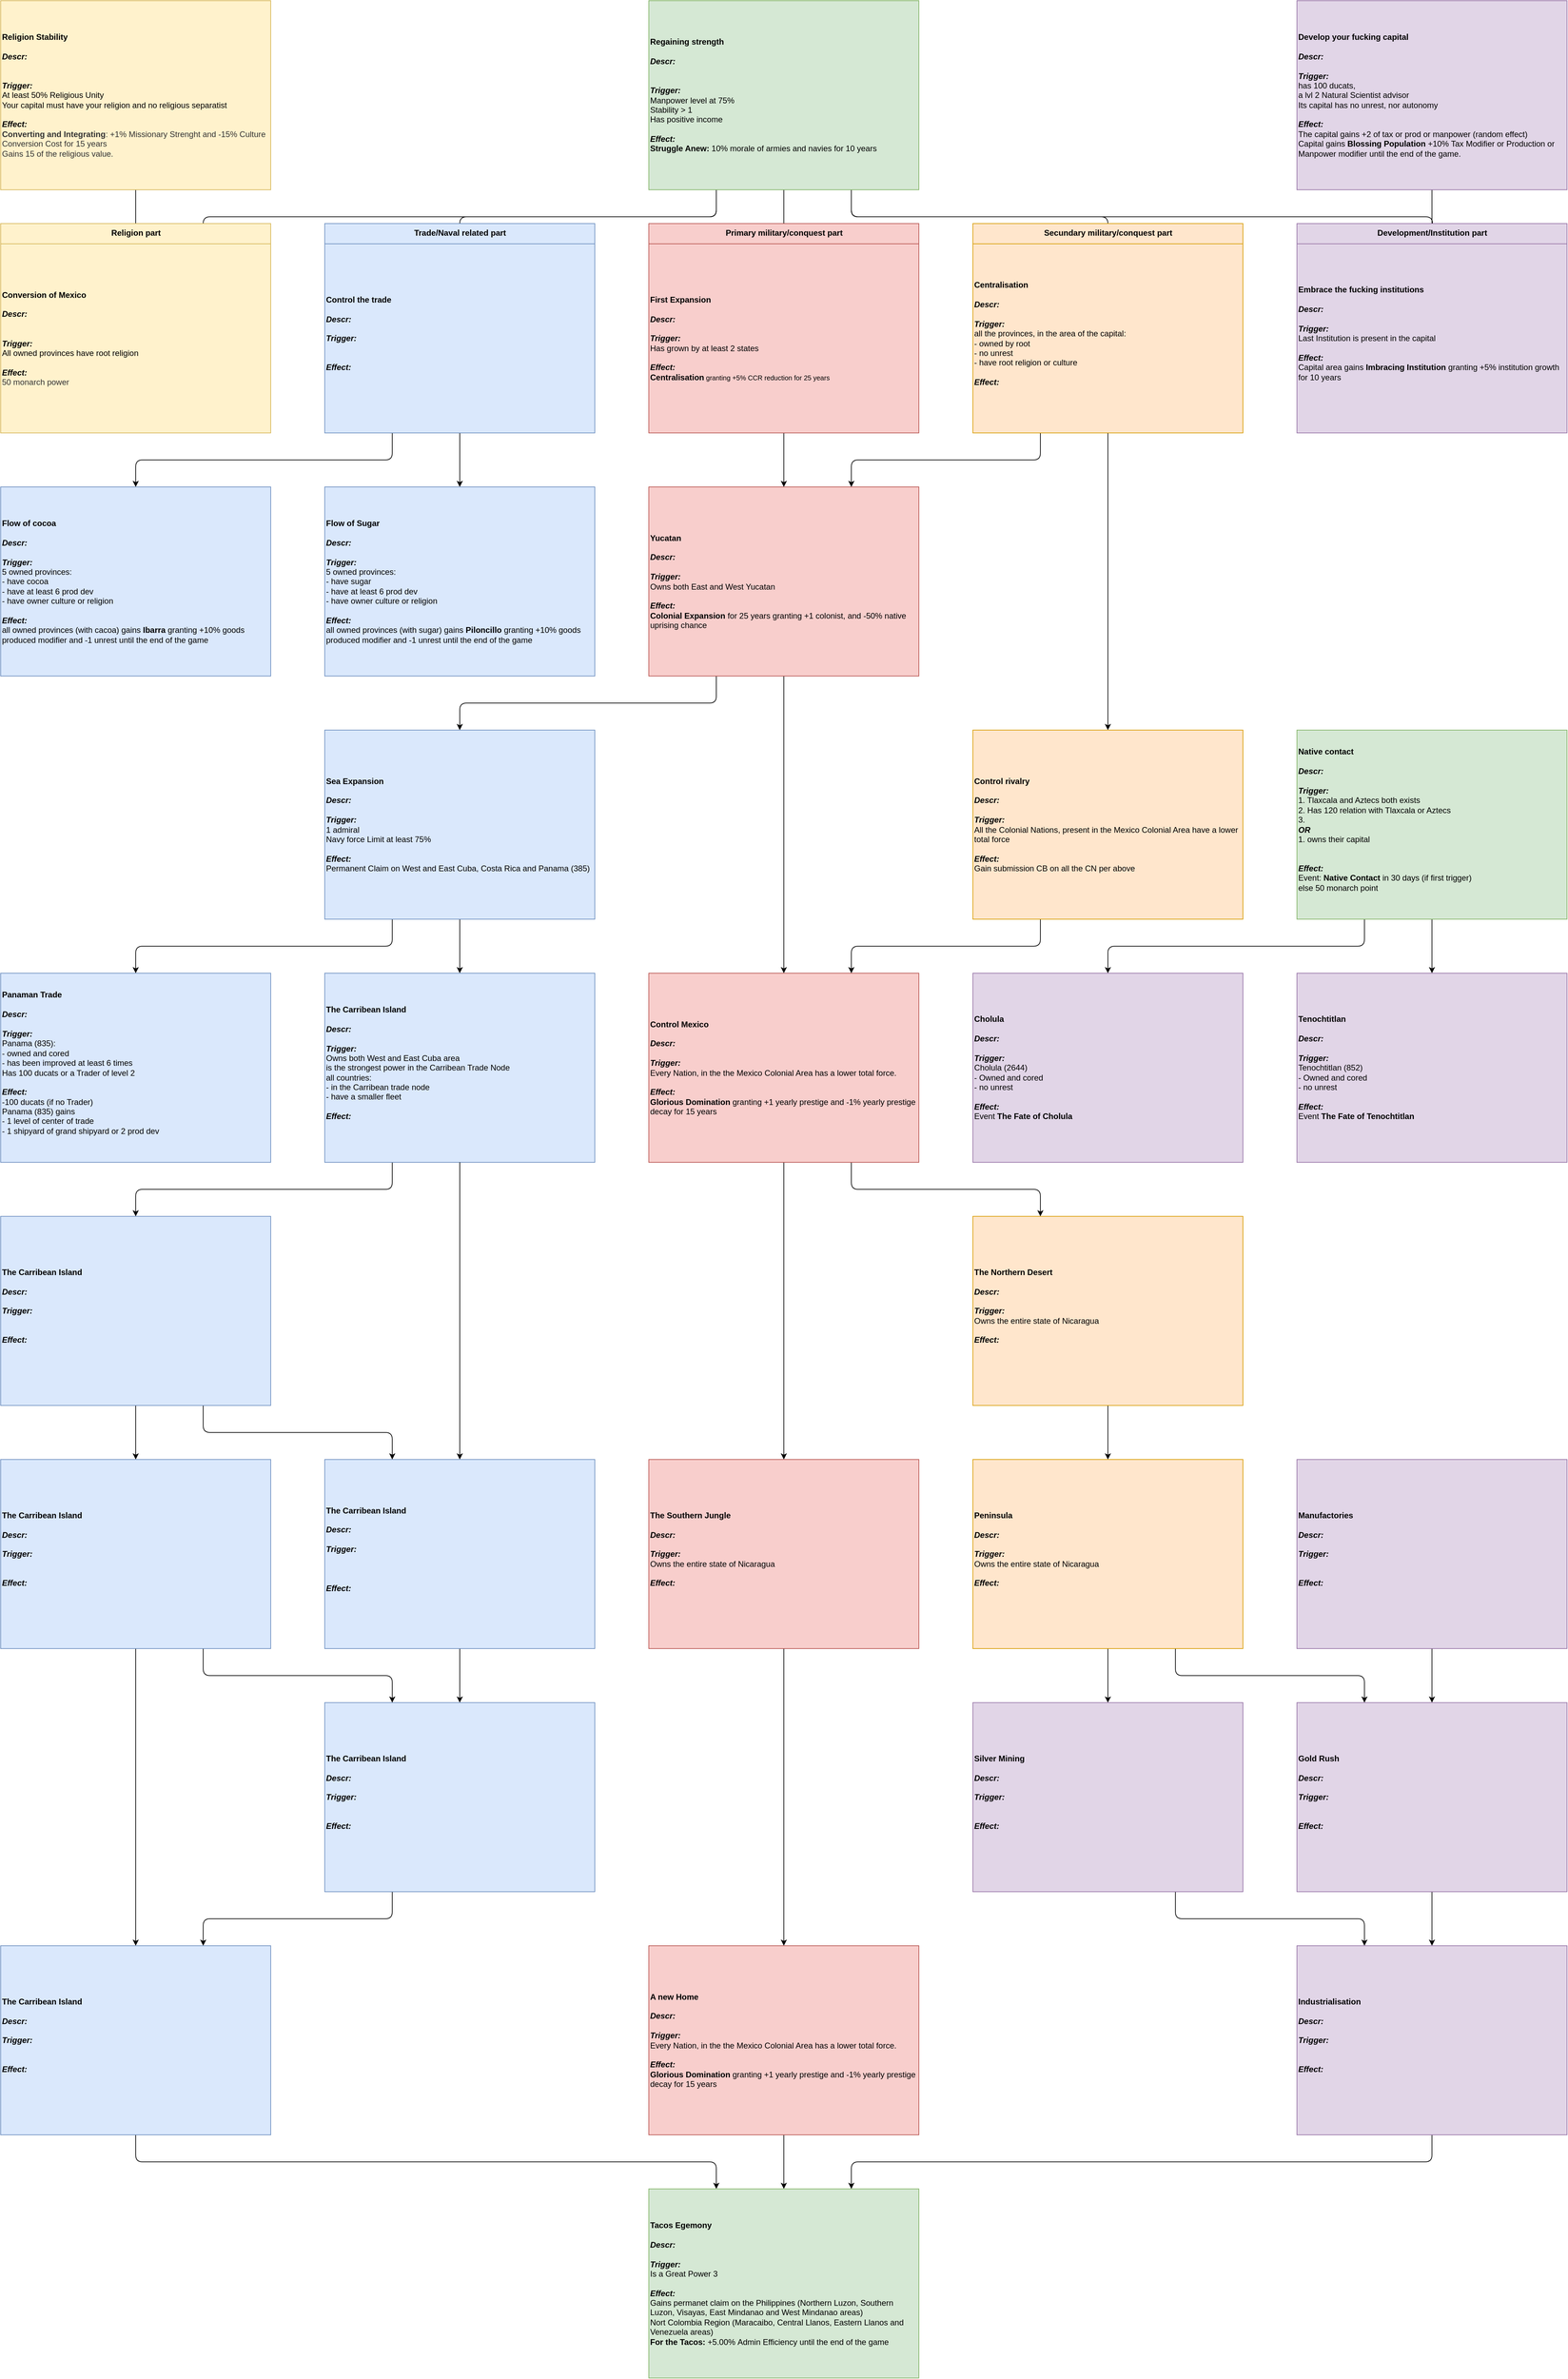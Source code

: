 <mxfile version="12.9.3" type="device" pages="2"><diagram name="Missions" id="WcVu37j_5EOaUKPMhLyt"><mxGraphModel dx="1086" dy="806" grid="1" gridSize="10" guides="1" tooltips="1" connect="1" arrows="1" fold="1" page="1" pageScale="1" pageWidth="827" pageHeight="1169" math="0" shadow="0"><root><mxCell id="0"/><mxCell id="1" parent="0"/><mxCell id="1duMbpfqb4n2V9v_ifHp-9" style="edgeStyle=orthogonalEdgeStyle;orthogonalLoop=1;jettySize=auto;html=1;exitX=0.25;exitY=1;exitDx=0;exitDy=0;fontSize=12;rounded=1;" parent="1" source="VS-WX2oO7uqrwknDHlsG-1" target="VS-WX2oO7uqrwknDHlsG-9" edge="1"><mxGeometry relative="1" as="geometry"/></mxCell><mxCell id="bOzuorMYkFxrs2pDDm80-41" style="edgeStyle=orthogonalEdgeStyle;orthogonalLoop=1;jettySize=auto;html=1;exitX=0.75;exitY=1;exitDx=0;exitDy=0;startArrow=none;startFill=0;strokeColor=#000000;fontSize=12;rounded=1;" parent="1" source="VS-WX2oO7uqrwknDHlsG-1" target="TTL-foOcZzqklbkpSJ-E-7" edge="1"><mxGeometry relative="1" as="geometry"/></mxCell><mxCell id="bOzuorMYkFxrs2pDDm80-43" style="edgeStyle=orthogonalEdgeStyle;orthogonalLoop=1;jettySize=auto;html=1;exitX=0.25;exitY=1;exitDx=0;exitDy=0;startArrow=none;startFill=0;strokeColor=#000000;fontSize=12;entryX=0.75;entryY=0;entryDx=0;entryDy=0;rounded=1;" parent="1" source="VS-WX2oO7uqrwknDHlsG-1" target="u9ziRXCBblDP0fWpCBxg-26" edge="1"><mxGeometry relative="1" as="geometry"/></mxCell><mxCell id="Hifq5IkfQWLHuLUF-LU--15" style="edgeStyle=orthogonalEdgeStyle;orthogonalLoop=1;jettySize=auto;html=1;exitX=0.5;exitY=1;exitDx=0;exitDy=0;rounded=1;" parent="1" source="VS-WX2oO7uqrwknDHlsG-1" target="2cpTKASR6VVEuFGcLXBK-1" edge="1"><mxGeometry relative="1" as="geometry"/></mxCell><mxCell id="iRokWBo9ocZPzYUVk0KC-3" style="edgeStyle=orthogonalEdgeStyle;orthogonalLoop=1;jettySize=auto;html=1;exitX=0.75;exitY=1;exitDx=0;exitDy=0;rounded=1;" parent="1" source="VS-WX2oO7uqrwknDHlsG-1" edge="1"><mxGeometry relative="1" as="geometry"><mxPoint x="2120.379" y="360" as="targetPoint"/></mxGeometry></mxCell><mxCell id="VS-WX2oO7uqrwknDHlsG-1" value="&lt;div style=&quot;font-size: 12px&quot; align=&quot;left&quot;&gt;&lt;font style=&quot;font-size: 12px&quot;&gt;&lt;b style=&quot;font-size: 12px&quot;&gt;&lt;font style=&quot;font-size: 12px&quot;&gt;Regaining strength&lt;/font&gt;&lt;/b&gt;&lt;/font&gt;&lt;/div&gt;&lt;div style=&quot;font-size: 12px&quot; align=&quot;left&quot;&gt;&lt;font style=&quot;font-size: 12px&quot;&gt;&lt;b style=&quot;font-size: 12px&quot;&gt;&lt;font style=&quot;font-size: 12px&quot;&gt;&lt;br style=&quot;font-size: 12px&quot;&gt;&lt;/font&gt;&lt;/b&gt;&lt;/font&gt;&lt;/div&gt;&lt;div style=&quot;font-size: 12px&quot; align=&quot;left&quot;&gt;&lt;font style=&quot;font-size: 12px&quot;&gt;&lt;span style=&quot;font-size: 12px&quot;&gt;&lt;font style=&quot;font-size: 12px&quot;&gt;&lt;i style=&quot;font-size: 12px&quot;&gt;&lt;b style=&quot;font-size: 12px&quot;&gt;Descr:&lt;/b&gt;&lt;/i&gt;&lt;/font&gt;&lt;/span&gt;&lt;/font&gt;&lt;/div&gt;&lt;div style=&quot;font-size: 12px&quot; align=&quot;left&quot;&gt;&lt;div align=&quot;left&quot; style=&quot;font-size: 12px&quot;&gt;&lt;br&gt;&lt;/div&gt;&lt;/div&gt;&lt;div style=&quot;font-size: 12px&quot; align=&quot;left&quot;&gt;&lt;font style=&quot;font-size: 12px&quot;&gt;&lt;br style=&quot;font-size: 12px&quot;&gt;&lt;/font&gt;&lt;/div&gt;&lt;div style=&quot;font-size: 12px&quot; align=&quot;left&quot;&gt;&lt;font style=&quot;font-size: 12px&quot;&gt;&lt;b style=&quot;font-size: 12px&quot;&gt;&lt;i style=&quot;font-size: 12px&quot;&gt;Trigger:&lt;/i&gt;&lt;/b&gt;&lt;/font&gt;&lt;/div&gt;&lt;div style=&quot;font-size: 12px&quot; align=&quot;left&quot;&gt;Manpower level at 75%&lt;/div&gt;&lt;div style=&quot;font-size: 12px&quot; align=&quot;left&quot;&gt;Stability &amp;gt; 1&lt;/div&gt;&lt;div style=&quot;font-size: 12px&quot; align=&quot;left&quot;&gt;Has positive income&lt;/div&gt;&lt;div style=&quot;font-size: 12px&quot; align=&quot;left&quot;&gt;&lt;font style=&quot;font-size: 12px&quot;&gt;&lt;br style=&quot;font-size: 12px&quot;&gt;&lt;/font&gt;&lt;/div&gt;&lt;div style=&quot;font-size: 12px&quot; align=&quot;left&quot;&gt;&lt;font style=&quot;font-size: 12px&quot;&gt;&lt;font style=&quot;font-size: 12px&quot;&gt;&lt;b style=&quot;font-size: 12px&quot;&gt;&lt;i style=&quot;font-size: 12px&quot;&gt;Effect:&lt;/i&gt;&lt;/b&gt;&lt;/font&gt;&lt;/font&gt;&lt;/div&gt;&lt;b&gt;S&lt;/b&gt;&lt;b&gt;truggle Anew: &lt;/b&gt;&lt;span&gt;10% morale of armies and navies for 10 years&lt;br&gt;&lt;/span&gt;" style="rounded=0;whiteSpace=wrap;html=1;align=left;fontSize=12;fillColor=#d5e8d4;strokeColor=#82b366;" parent="1" vertex="1"><mxGeometry x="960" width="400" height="280" as="geometry"/></mxCell><mxCell id="C0YAHzZO9Mw9zngRvJDv-5" style="edgeStyle=orthogonalEdgeStyle;orthogonalLoop=1;jettySize=auto;html=1;exitX=0.5;exitY=1;exitDx=0;exitDy=0;rounded=1;" parent="1" source="Hifq5IkfQWLHuLUF-LU--17" target="6eCW07KP6Vzbq3WBbb-S-1" edge="1"><mxGeometry relative="1" as="geometry"><mxPoint x="2120.379" y="360" as="targetPoint"/></mxGeometry></mxCell><mxCell id="Hifq5IkfQWLHuLUF-LU--17" value="&lt;div style=&quot;font-size: 12px&quot; align=&quot;left&quot;&gt;&lt;b&gt;Develop your fucking capital&amp;nbsp;&lt;/b&gt;&lt;/div&gt;&lt;div style=&quot;font-size: 12px&quot; align=&quot;left&quot;&gt;&lt;b&gt;&lt;br&gt;&lt;/b&gt;&lt;/div&gt;&lt;div style=&quot;font-size: 12px&quot; align=&quot;left&quot;&gt;&lt;font style=&quot;font-size: 12px&quot;&gt;&lt;span style=&quot;font-size: 12px&quot;&gt;&lt;font style=&quot;font-size: 12px&quot;&gt;&lt;i style=&quot;font-size: 12px&quot;&gt;&lt;b style=&quot;font-size: 12px&quot;&gt;Descr:&lt;/b&gt;&lt;/i&gt;&lt;/font&gt;&lt;/span&gt;&lt;/font&gt;&lt;/div&gt;&lt;div style=&quot;font-size: 12px&quot; align=&quot;left&quot;&gt;&lt;div align=&quot;left&quot; style=&quot;font-size: 12px&quot;&gt;&lt;br&gt;&lt;/div&gt;&lt;/div&gt;&lt;div style=&quot;font-size: 12px&quot; align=&quot;left&quot;&gt;&lt;font style=&quot;font-size: 12px&quot;&gt;&lt;b style=&quot;font-size: 12px&quot;&gt;&lt;i style=&quot;font-size: 12px&quot;&gt;Trigger:&lt;/i&gt;&lt;/b&gt;&lt;/font&gt;&lt;/div&gt;&lt;div style=&quot;font-size: 12px&quot; align=&quot;left&quot;&gt;has 100 ducats,&lt;/div&gt;&lt;div style=&quot;font-size: 12px&quot; align=&quot;left&quot;&gt;a lvl 2 Natural Scientist advisor&amp;nbsp;&lt;/div&gt;&lt;div style=&quot;font-size: 12px&quot; align=&quot;left&quot;&gt;Its capital has no unrest, nor autonomy&lt;/div&gt;&lt;div style=&quot;font-size: 12px&quot; align=&quot;left&quot;&gt;&lt;br&gt;&lt;/div&gt;&lt;div style=&quot;font-size: 12px&quot; align=&quot;left&quot;&gt;&lt;font style=&quot;font-size: 12px&quot;&gt;&lt;font style=&quot;font-size: 12px&quot;&gt;&lt;b style=&quot;font-size: 12px&quot;&gt;&lt;i style=&quot;font-size: 12px&quot;&gt;Effect:&lt;/i&gt;&lt;/b&gt;&lt;/font&gt;&lt;/font&gt;&lt;/div&gt;&lt;div style=&quot;font-size: 12px&quot; align=&quot;left&quot;&gt;The capital gains +2 of tax or prod or manpower (random effect)&lt;/div&gt;&lt;div style=&quot;font-size: 12px&quot; align=&quot;left&quot;&gt;Capital gains&amp;nbsp;&lt;b&gt;Blossing Population&amp;nbsp;&lt;/b&gt;+10% Tax Modifier or Production or Manpower modifier until the end of the game.&lt;/div&gt;" style="rounded=0;whiteSpace=wrap;html=1;align=left;fontSize=12;fillColor=#e1d5e7;strokeColor=#9673a6;" parent="1" vertex="1"><mxGeometry x="1920" width="400" height="280" as="geometry"/></mxCell><mxCell id="6eCW07KP6Vzbq3WBbb-S-1" value="&lt;div style=&quot;font-size: 12px&quot; align=&quot;left&quot;&gt;&lt;b&gt;Embrace the fucking institutions&lt;/b&gt;&lt;/div&gt;&lt;div style=&quot;font-size: 12px&quot; align=&quot;left&quot;&gt;&lt;b&gt;&lt;br&gt;&lt;/b&gt;&lt;/div&gt;&lt;div style=&quot;font-size: 12px&quot; align=&quot;left&quot;&gt;&lt;font style=&quot;font-size: 12px&quot;&gt;&lt;span style=&quot;font-size: 12px&quot;&gt;&lt;font style=&quot;font-size: 12px&quot;&gt;&lt;i style=&quot;font-size: 12px&quot;&gt;&lt;b style=&quot;font-size: 12px&quot;&gt;Descr:&lt;/b&gt;&lt;/i&gt;&lt;/font&gt;&lt;/span&gt;&lt;/font&gt;&lt;/div&gt;&lt;div style=&quot;font-size: 12px&quot; align=&quot;left&quot;&gt;&lt;div align=&quot;left&quot; style=&quot;font-size: 12px&quot;&gt;&lt;br&gt;&lt;/div&gt;&lt;/div&gt;&lt;div style=&quot;font-size: 12px&quot; align=&quot;left&quot;&gt;&lt;font style=&quot;font-size: 12px&quot;&gt;&lt;b style=&quot;font-size: 12px&quot;&gt;&lt;i style=&quot;font-size: 12px&quot;&gt;Trigger:&lt;/i&gt;&lt;/b&gt;&lt;/font&gt;&lt;/div&gt;&lt;div style=&quot;font-size: 12px&quot; align=&quot;left&quot;&gt;Last Institution is present in the capital&lt;/div&gt;&lt;div style=&quot;font-size: 12px&quot; align=&quot;left&quot;&gt;&lt;br&gt;&lt;/div&gt;&lt;div style=&quot;font-size: 12px&quot; align=&quot;left&quot;&gt;&lt;font style=&quot;font-size: 12px&quot;&gt;&lt;font style=&quot;font-size: 12px&quot;&gt;&lt;b style=&quot;font-size: 12px&quot;&gt;&lt;i style=&quot;font-size: 12px&quot;&gt;Effect:&lt;/i&gt;&lt;/b&gt;&lt;/font&gt;&lt;/font&gt;&lt;/div&gt;&lt;div style=&quot;font-size: 12px&quot; align=&quot;left&quot;&gt;Capital area gains &lt;b&gt;Imbracing Institution&lt;/b&gt;&amp;nbsp;granting +5% institution growth for 10 years&lt;/div&gt;&lt;div style=&quot;font-size: 12px&quot; align=&quot;left&quot;&gt;&lt;br&gt;&lt;/div&gt;" style="rounded=0;whiteSpace=wrap;html=1;align=left;fontSize=12;fillColor=#e1d5e7;strokeColor=#9673a6;" parent="1" vertex="1"><mxGeometry x="1920" y="360" width="400" height="280" as="geometry"/></mxCell><mxCell id="u9ziRXCBblDP0fWpCBxg-6" style="edgeStyle=orthogonalEdgeStyle;orthogonalLoop=1;jettySize=auto;html=1;exitX=0.25;exitY=1;exitDx=0;exitDy=0;rounded=1;" parent="1" source="VS-WX2oO7uqrwknDHlsG-9" target="u9ziRXCBblDP0fWpCBxg-4" edge="1"><mxGeometry relative="1" as="geometry"/></mxCell><mxCell id="u9ziRXCBblDP0fWpCBxg-8" value="" style="edgeStyle=orthogonalEdgeStyle;orthogonalLoop=1;jettySize=auto;html=1;rounded=1;" parent="1" source="VS-WX2oO7uqrwknDHlsG-9" target="u9ziRXCBblDP0fWpCBxg-7" edge="1"><mxGeometry relative="1" as="geometry"/></mxCell><mxCell id="VS-WX2oO7uqrwknDHlsG-9" value="&lt;div style=&quot;font-size: 12px&quot;&gt;&lt;div&gt;&lt;b&gt;Control the trade&lt;/b&gt;&lt;/div&gt;&lt;div&gt;&lt;b&gt;&lt;br&gt;&lt;/b&gt;&lt;/div&gt;&lt;div&gt;&lt;b&gt;&lt;i&gt;Descr:&lt;/i&gt;&lt;/b&gt;&lt;/div&gt;&lt;div&gt;&lt;br&gt;&lt;/div&gt;&lt;div&gt;&lt;b&gt;&lt;i&gt;Trigger:&lt;/i&gt;&lt;/b&gt;&lt;/div&gt;&lt;div&gt;&lt;br&gt;&lt;/div&gt;&lt;div&gt;&lt;br&gt;&lt;/div&gt;&lt;div&gt;&lt;b&gt;&lt;i&gt;Effect:&lt;/i&gt;&lt;/b&gt;&lt;/div&gt;&lt;div&gt;&lt;br&gt;&lt;/div&gt;&lt;/div&gt;" style="rounded=0;whiteSpace=wrap;html=1;align=left;fontSize=12;fillColor=#dae8fc;strokeColor=#6c8ebf;" parent="1" vertex="1"><mxGeometry x="480" y="360" width="400" height="280" as="geometry"/></mxCell><mxCell id="u9ziRXCBblDP0fWpCBxg-7" value="&lt;div style=&quot;font-size: 12px&quot;&gt;&lt;div&gt;&lt;b&gt;Flow of Sugar&lt;/b&gt;&lt;/div&gt;&lt;div&gt;&lt;b&gt;&lt;br&gt;&lt;/b&gt;&lt;/div&gt;&lt;div&gt;&lt;div&gt;&lt;b&gt;&lt;i&gt;Descr:&lt;/i&gt;&lt;/b&gt;&lt;/div&gt;&lt;div&gt;&lt;br&gt;&lt;/div&gt;&lt;div&gt;&lt;b&gt;&lt;i&gt;Trigger:&lt;/i&gt;&lt;/b&gt;&lt;/div&gt;&lt;div&gt;5 owned provinces:&lt;/div&gt;&lt;div&gt;- have sugar&lt;/div&gt;&lt;div&gt;- have at least 6 prod dev&lt;/div&gt;&lt;div&gt;- have owner culture or religion&lt;/div&gt;&lt;div&gt;&lt;br&gt;&lt;/div&gt;&lt;div&gt;&lt;b&gt;&lt;i&gt;Effect:&lt;/i&gt;&lt;/b&gt;&lt;/div&gt;&lt;div&gt;all owned provinces (with sugar) gains&lt;b&gt;&amp;nbsp;Piloncillo&amp;nbsp;&lt;/b&gt;granting +10% goods produced modifier and -1 unrest until the end of the game&lt;/div&gt;&lt;/div&gt;&lt;/div&gt;" style="rounded=0;whiteSpace=wrap;html=1;align=left;fontSize=12;fillColor=#dae8fc;strokeColor=#6c8ebf;" parent="1" vertex="1"><mxGeometry x="480" y="720" width="400" height="280" as="geometry"/></mxCell><mxCell id="u9ziRXCBblDP0fWpCBxg-4" value="&lt;div style=&quot;font-size: 12px&quot;&gt;&lt;div&gt;&lt;b&gt;Flow of cocoa&lt;/b&gt;&lt;/div&gt;&lt;div&gt;&lt;b&gt;&lt;br&gt;&lt;/b&gt;&lt;/div&gt;&lt;div&gt;&lt;b&gt;&lt;i&gt;Descr:&lt;/i&gt;&lt;/b&gt;&lt;/div&gt;&lt;div&gt;&lt;br&gt;&lt;/div&gt;&lt;div&gt;&lt;b&gt;&lt;i&gt;Trigger:&lt;/i&gt;&lt;/b&gt;&lt;/div&gt;&lt;div&gt;5 owned provinces:&lt;/div&gt;&lt;div&gt;- have cocoa&lt;/div&gt;&lt;div&gt;- have at least 6 prod dev&lt;/div&gt;&lt;div&gt;- have owner culture or religion&lt;/div&gt;&lt;div&gt;&lt;br&gt;&lt;/div&gt;&lt;div&gt;&lt;b&gt;&lt;i&gt;Effect:&lt;/i&gt;&lt;/b&gt;&lt;/div&gt;&lt;div&gt;all owned provinces (with cacoa) gains&lt;b&gt;&amp;nbsp;Ibarra&lt;/b&gt;&amp;nbsp;granting +10% goods produced modifier and -1 unrest until the end of the game&lt;/div&gt;&lt;/div&gt;" style="rounded=0;whiteSpace=wrap;html=1;align=left;fontSize=12;fillColor=#dae8fc;strokeColor=#6c8ebf;" parent="1" vertex="1"><mxGeometry y="720" width="400" height="280" as="geometry"/></mxCell><mxCell id="u9ziRXCBblDP0fWpCBxg-25" value="" style="edgeStyle=orthogonalEdgeStyle;orthogonalLoop=1;jettySize=auto;html=1;rounded=1;" parent="1" source="u9ziRXCBblDP0fWpCBxg-9" target="u9ziRXCBblDP0fWpCBxg-24" edge="1"><mxGeometry relative="1" as="geometry"/></mxCell><mxCell id="u9ziRXCBblDP0fWpCBxg-29" value="" style="edgeStyle=orthogonalEdgeStyle;orthogonalLoop=1;jettySize=auto;html=1;exitX=0.25;exitY=1;exitDx=0;exitDy=0;rounded=1;" parent="1" source="u9ziRXCBblDP0fWpCBxg-9" target="u9ziRXCBblDP0fWpCBxg-28" edge="1"><mxGeometry relative="1" as="geometry"/></mxCell><mxCell id="u9ziRXCBblDP0fWpCBxg-9" value="&lt;div style=&quot;font-size: 12px&quot;&gt;&lt;div&gt;&lt;b&gt;Sea Expansion&lt;/b&gt;&lt;/div&gt;&lt;div&gt;&lt;b&gt;&lt;br&gt;&lt;/b&gt;&lt;/div&gt;&lt;div&gt;&lt;b&gt;&lt;i&gt;Descr:&lt;/i&gt;&lt;/b&gt;&lt;/div&gt;&lt;div&gt;&lt;br&gt;&lt;/div&gt;&lt;div&gt;&lt;b&gt;&lt;i&gt;Trigger:&lt;/i&gt;&lt;/b&gt;&lt;/div&gt;&lt;div&gt;1 admiral&lt;/div&gt;&lt;div&gt;Navy force Limit at least 75%&lt;/div&gt;&lt;div&gt;&lt;br&gt;&lt;/div&gt;&lt;div&gt;&lt;b&gt;&lt;i&gt;Effect:&lt;/i&gt;&lt;/b&gt;&lt;/div&gt;&lt;div&gt;Permanent Claim on West and East Cuba, Costa Rica and Panama (385)&lt;/div&gt;&lt;/div&gt;" style="rounded=0;whiteSpace=wrap;html=1;align=left;fontSize=12;fillColor=#dae8fc;strokeColor=#6c8ebf;" parent="1" vertex="1"><mxGeometry x="480" y="1080" width="400" height="280" as="geometry"/></mxCell><mxCell id="u9ziRXCBblDP0fWpCBxg-28" value="&lt;div style=&quot;font-size: 12px&quot;&gt;&lt;div&gt;&lt;b&gt;Panaman Trade&lt;/b&gt;&lt;/div&gt;&lt;div&gt;&lt;b&gt;&lt;br&gt;&lt;/b&gt;&lt;/div&gt;&lt;div&gt;&lt;b&gt;&lt;i&gt;Descr:&lt;/i&gt;&lt;/b&gt;&lt;/div&gt;&lt;div&gt;&lt;br&gt;&lt;/div&gt;&lt;div&gt;&lt;b&gt;&lt;i&gt;Trigger:&lt;/i&gt;&lt;/b&gt;&lt;/div&gt;&lt;div&gt;Panama (835):&lt;/div&gt;&lt;div&gt;- owned and cored&lt;/div&gt;&lt;div&gt;- has been improved at least 6 times&lt;/div&gt;&lt;div&gt;Has 100 ducats or a Trader of level 2&lt;/div&gt;&lt;div&gt;&lt;br&gt;&lt;/div&gt;&lt;div&gt;&lt;b&gt;&lt;i&gt;Effect:&lt;/i&gt;&lt;/b&gt;&lt;/div&gt;&lt;div&gt;-100 ducats (if no Trader)&lt;/div&gt;&lt;div&gt;Panama (835) gains&amp;nbsp;&lt;/div&gt;&lt;div&gt;- 1 level of center of trade&lt;/div&gt;&lt;div&gt;- 1 shipyard of grand shipyard or 2 prod dev&lt;/div&gt;&lt;div&gt;&lt;br&gt;&lt;/div&gt;&lt;/div&gt;" style="rounded=0;whiteSpace=wrap;html=1;align=left;fontSize=12;fillColor=#dae8fc;strokeColor=#6c8ebf;" parent="1" vertex="1"><mxGeometry y="1440" width="400" height="280" as="geometry"/></mxCell><mxCell id="F77Lcamcp5OpKJ4HImrQ-5" style="edgeStyle=orthogonalEdgeStyle;orthogonalLoop=1;jettySize=auto;html=1;exitX=0.25;exitY=1;exitDx=0;exitDy=0;strokeColor=#000000;rounded=1;" parent="1" source="u9ziRXCBblDP0fWpCBxg-24" target="F77Lcamcp5OpKJ4HImrQ-3" edge="1"><mxGeometry relative="1" as="geometry"/></mxCell><mxCell id="u9ziRXCBblDP0fWpCBxg-24" value="&lt;div style=&quot;font-size: 12px&quot;&gt;&lt;div&gt;&lt;b&gt;The Carribean Island&lt;/b&gt;&lt;/div&gt;&lt;div&gt;&lt;b&gt;&lt;br&gt;&lt;/b&gt;&lt;/div&gt;&lt;div&gt;&lt;b&gt;&lt;i&gt;Descr:&lt;/i&gt;&lt;/b&gt;&lt;/div&gt;&lt;div&gt;&lt;br&gt;&lt;/div&gt;&lt;div&gt;&lt;b&gt;&lt;i&gt;Trigger:&lt;/i&gt;&lt;/b&gt;&lt;/div&gt;&lt;div&gt;Owns both West and East Cuba area&lt;/div&gt;&lt;div&gt;is the strongest power in the Carribean Trade Node&lt;/div&gt;&lt;div&gt;all countries:&lt;/div&gt;&lt;div&gt;- in the Carribean trade node&lt;/div&gt;&lt;div&gt;- have a smaller fleet&lt;/div&gt;&lt;div&gt;&lt;br&gt;&lt;/div&gt;&lt;div&gt;&lt;b&gt;&lt;i&gt;Effect:&lt;/i&gt;&lt;/b&gt;&lt;/div&gt;&lt;div&gt;&lt;br&gt;&lt;/div&gt;&lt;/div&gt;" style="rounded=0;whiteSpace=wrap;html=1;align=left;fontSize=12;fillColor=#dae8fc;strokeColor=#6c8ebf;" parent="1" vertex="1"><mxGeometry x="480" y="1440" width="400" height="280" as="geometry"/></mxCell><mxCell id="F77Lcamcp5OpKJ4HImrQ-10" value="" style="edgeStyle=orthogonalEdgeStyle;orthogonalLoop=1;jettySize=auto;html=1;strokeColor=#000000;rounded=1;" parent="1" source="u9ziRXCBblDP0fWpCBxg-24" target="F77Lcamcp5OpKJ4HImrQ-9" edge="1"><mxGeometry relative="1" as="geometry"><mxPoint x="680" y="2080" as="sourcePoint"/></mxGeometry></mxCell><mxCell id="F77Lcamcp5OpKJ4HImrQ-32" value="" style="edgeStyle=orthogonalEdgeStyle;orthogonalLoop=1;jettySize=auto;html=1;strokeColor=#000000;rounded=1;" parent="1" source="F77Lcamcp5OpKJ4HImrQ-9" target="F77Lcamcp5OpKJ4HImrQ-31" edge="1"><mxGeometry relative="1" as="geometry"/></mxCell><mxCell id="F77Lcamcp5OpKJ4HImrQ-9" value="&lt;div style=&quot;font-size: 12px&quot;&gt;&lt;div&gt;&lt;b&gt;The Carribean Island&lt;/b&gt;&lt;/div&gt;&lt;div&gt;&lt;b&gt;&lt;br&gt;&lt;/b&gt;&lt;/div&gt;&lt;div&gt;&lt;b&gt;&lt;i&gt;Descr:&lt;/i&gt;&lt;/b&gt;&lt;/div&gt;&lt;div&gt;&lt;br&gt;&lt;/div&gt;&lt;div&gt;&lt;b&gt;&lt;i&gt;Trigger:&lt;/i&gt;&lt;/b&gt;&lt;/div&gt;&lt;div&gt;&lt;br&gt;&lt;/div&gt;&lt;div&gt;&lt;br&gt;&lt;/div&gt;&lt;div&gt;&lt;br&gt;&lt;/div&gt;&lt;div&gt;&lt;b&gt;&lt;i&gt;Effect:&lt;/i&gt;&lt;/b&gt;&lt;/div&gt;&lt;div&gt;&lt;br&gt;&lt;/div&gt;&lt;/div&gt;" style="rounded=0;whiteSpace=wrap;html=1;align=left;fontSize=12;fillColor=#dae8fc;strokeColor=#6c8ebf;" parent="1" vertex="1"><mxGeometry x="480" y="2160" width="400" height="280" as="geometry"/></mxCell><mxCell id="F77Lcamcp5OpKJ4HImrQ-36" style="edgeStyle=orthogonalEdgeStyle;orthogonalLoop=1;jettySize=auto;html=1;exitX=0.25;exitY=1;exitDx=0;exitDy=0;entryX=0.75;entryY=0;entryDx=0;entryDy=0;strokeColor=#000000;rounded=1;" parent="1" source="F77Lcamcp5OpKJ4HImrQ-31" target="F77Lcamcp5OpKJ4HImrQ-33" edge="1"><mxGeometry relative="1" as="geometry"/></mxCell><mxCell id="F77Lcamcp5OpKJ4HImrQ-31" value="&lt;div style=&quot;font-size: 12px&quot;&gt;&lt;div&gt;&lt;b&gt;The Carribean Island&lt;/b&gt;&lt;/div&gt;&lt;div&gt;&lt;b&gt;&lt;br&gt;&lt;/b&gt;&lt;/div&gt;&lt;div&gt;&lt;b&gt;&lt;i&gt;Descr:&lt;/i&gt;&lt;/b&gt;&lt;/div&gt;&lt;div&gt;&lt;br&gt;&lt;/div&gt;&lt;div&gt;&lt;b&gt;&lt;i&gt;Trigger:&lt;/i&gt;&lt;/b&gt;&lt;/div&gt;&lt;div&gt;&lt;br&gt;&lt;/div&gt;&lt;div&gt;&lt;br&gt;&lt;/div&gt;&lt;div&gt;&lt;b&gt;&lt;i&gt;Effect:&lt;/i&gt;&lt;/b&gt;&lt;/div&gt;&lt;div&gt;&lt;br&gt;&lt;/div&gt;&lt;/div&gt;" style="rounded=0;whiteSpace=wrap;html=1;align=left;fontSize=12;fillColor=#dae8fc;strokeColor=#6c8ebf;" parent="1" vertex="1"><mxGeometry x="480" y="2520" width="400" height="280" as="geometry"/></mxCell><mxCell id="F77Lcamcp5OpKJ4HImrQ-8" value="" style="edgeStyle=orthogonalEdgeStyle;orthogonalLoop=1;jettySize=auto;html=1;strokeColor=#000000;rounded=1;" parent="1" source="F77Lcamcp5OpKJ4HImrQ-3" target="F77Lcamcp5OpKJ4HImrQ-7" edge="1"><mxGeometry relative="1" as="geometry"/></mxCell><mxCell id="F77Lcamcp5OpKJ4HImrQ-11" style="edgeStyle=orthogonalEdgeStyle;orthogonalLoop=1;jettySize=auto;html=1;exitX=0.75;exitY=1;exitDx=0;exitDy=0;entryX=0.25;entryY=0;entryDx=0;entryDy=0;strokeColor=#000000;rounded=1;" parent="1" source="F77Lcamcp5OpKJ4HImrQ-3" target="F77Lcamcp5OpKJ4HImrQ-9" edge="1"><mxGeometry relative="1" as="geometry"/></mxCell><mxCell id="F77Lcamcp5OpKJ4HImrQ-3" value="&lt;div style=&quot;font-size: 12px&quot;&gt;&lt;div&gt;&lt;b&gt;The Carribean Island&lt;/b&gt;&lt;/div&gt;&lt;div&gt;&lt;b&gt;&lt;br&gt;&lt;/b&gt;&lt;/div&gt;&lt;div&gt;&lt;b&gt;&lt;i&gt;Descr:&lt;/i&gt;&lt;/b&gt;&lt;/div&gt;&lt;div&gt;&lt;br&gt;&lt;/div&gt;&lt;div&gt;&lt;b&gt;&lt;i&gt;Trigger:&lt;/i&gt;&lt;/b&gt;&lt;/div&gt;&lt;div&gt;&lt;br&gt;&lt;/div&gt;&lt;div&gt;&lt;br&gt;&lt;/div&gt;&lt;div&gt;&lt;b&gt;&lt;i&gt;Effect:&lt;/i&gt;&lt;/b&gt;&lt;/div&gt;&lt;div&gt;&lt;br&gt;&lt;/div&gt;&lt;/div&gt;" style="rounded=0;whiteSpace=wrap;html=1;align=left;fontSize=12;fillColor=#dae8fc;strokeColor=#6c8ebf;" parent="1" vertex="1"><mxGeometry y="1800" width="400" height="280" as="geometry"/></mxCell><mxCell id="F77Lcamcp5OpKJ4HImrQ-34" value="" style="edgeStyle=orthogonalEdgeStyle;orthogonalLoop=1;jettySize=auto;html=1;strokeColor=#000000;rounded=1;" parent="1" source="F77Lcamcp5OpKJ4HImrQ-7" target="F77Lcamcp5OpKJ4HImrQ-33" edge="1"><mxGeometry relative="1" as="geometry"/></mxCell><mxCell id="F77Lcamcp5OpKJ4HImrQ-35" style="edgeStyle=orthogonalEdgeStyle;orthogonalLoop=1;jettySize=auto;html=1;exitX=0.75;exitY=1;exitDx=0;exitDy=0;entryX=0.25;entryY=0;entryDx=0;entryDy=0;strokeColor=#000000;rounded=1;" parent="1" source="F77Lcamcp5OpKJ4HImrQ-7" target="F77Lcamcp5OpKJ4HImrQ-31" edge="1"><mxGeometry relative="1" as="geometry"/></mxCell><mxCell id="F77Lcamcp5OpKJ4HImrQ-7" value="&lt;div style=&quot;font-size: 12px&quot;&gt;&lt;div&gt;&lt;b&gt;The Carribean Island&lt;/b&gt;&lt;/div&gt;&lt;div&gt;&lt;b&gt;&lt;br&gt;&lt;/b&gt;&lt;/div&gt;&lt;div&gt;&lt;b&gt;&lt;i&gt;Descr:&lt;/i&gt;&lt;/b&gt;&lt;/div&gt;&lt;div&gt;&lt;br&gt;&lt;/div&gt;&lt;div&gt;&lt;b&gt;&lt;i&gt;Trigger:&lt;/i&gt;&lt;/b&gt;&lt;/div&gt;&lt;div&gt;&lt;br&gt;&lt;/div&gt;&lt;div&gt;&lt;br&gt;&lt;/div&gt;&lt;div&gt;&lt;b&gt;&lt;i&gt;Effect:&lt;/i&gt;&lt;/b&gt;&lt;/div&gt;&lt;div&gt;&lt;br&gt;&lt;/div&gt;&lt;/div&gt;" style="rounded=0;whiteSpace=wrap;html=1;align=left;fontSize=12;fillColor=#dae8fc;strokeColor=#6c8ebf;" parent="1" vertex="1"><mxGeometry y="2160" width="400" height="280" as="geometry"/></mxCell><mxCell id="F77Lcamcp5OpKJ4HImrQ-37" style="edgeStyle=orthogonalEdgeStyle;orthogonalLoop=1;jettySize=auto;html=1;exitX=0.5;exitY=1;exitDx=0;exitDy=0;entryX=0.25;entryY=0;entryDx=0;entryDy=0;strokeColor=#000000;rounded=1;" parent="1" source="F77Lcamcp5OpKJ4HImrQ-33" target="-YGrDg8Q7I-YG69K8m29-9" edge="1"><mxGeometry relative="1" as="geometry"/></mxCell><mxCell id="F77Lcamcp5OpKJ4HImrQ-33" value="&lt;div style=&quot;font-size: 12px&quot;&gt;&lt;div&gt;&lt;b&gt;The Carribean Island&lt;/b&gt;&lt;/div&gt;&lt;div&gt;&lt;b&gt;&lt;br&gt;&lt;/b&gt;&lt;/div&gt;&lt;div&gt;&lt;b&gt;&lt;i&gt;Descr:&lt;/i&gt;&lt;/b&gt;&lt;/div&gt;&lt;div&gt;&lt;br&gt;&lt;/div&gt;&lt;div&gt;&lt;b&gt;&lt;i&gt;Trigger:&lt;/i&gt;&lt;/b&gt;&lt;/div&gt;&lt;div&gt;&lt;br&gt;&lt;/div&gt;&lt;div&gt;&lt;br&gt;&lt;/div&gt;&lt;div&gt;&lt;b&gt;&lt;i&gt;Effect:&lt;/i&gt;&lt;/b&gt;&lt;/div&gt;&lt;div&gt;&lt;br&gt;&lt;/div&gt;&lt;/div&gt;" style="rounded=0;whiteSpace=wrap;html=1;align=left;fontSize=12;fillColor=#dae8fc;strokeColor=#6c8ebf;" parent="1" vertex="1"><mxGeometry y="2880" width="400" height="280" as="geometry"/></mxCell><mxCell id="w6SWjsJNd_PJqNKlExnE-12" value="" style="edgeStyle=orthogonalEdgeStyle;rounded=0;orthogonalLoop=1;jettySize=auto;html=1;" parent="1" edge="1"><mxGeometry relative="1" as="geometry"><mxPoint x="-1360" y="720.071" as="sourcePoint"/></mxGeometry></mxCell><mxCell id="w6SWjsJNd_PJqNKlExnE-16" value="" style="edgeStyle=orthogonalEdgeStyle;rounded=0;orthogonalLoop=1;jettySize=auto;html=1;" parent="1" edge="1"><mxGeometry relative="1" as="geometry"><mxPoint x="-1360" y="1120.071" as="sourcePoint"/></mxGeometry></mxCell><mxCell id="bLuXtRql_0aQeQe47cWQ-10" style="edgeStyle=orthogonalEdgeStyle;rounded=1;orthogonalLoop=1;jettySize=auto;html=1;exitX=0.25;exitY=1;exitDx=0;exitDy=0;" parent="1" source="VS-WX2oO7uqrwknDHlsG-5" target="u9ziRXCBblDP0fWpCBxg-9" edge="1"><mxGeometry relative="1" as="geometry"/></mxCell><mxCell id="bLuXtRql_0aQeQe47cWQ-11" style="edgeStyle=orthogonalEdgeStyle;rounded=1;orthogonalLoop=1;jettySize=auto;html=1;exitX=0.5;exitY=1;exitDx=0;exitDy=0;" parent="1" source="VS-WX2oO7uqrwknDHlsG-5" target="2cpTKASR6VVEuFGcLXBK-3" edge="1"><mxGeometry relative="1" as="geometry"/></mxCell><mxCell id="VS-WX2oO7uqrwknDHlsG-5" value="&lt;div style=&quot;font-size: 12px&quot;&gt;&lt;div&gt;&lt;b&gt;Yucatan&lt;/b&gt;&lt;/div&gt;&lt;div&gt;&lt;b&gt;&lt;br&gt;&lt;/b&gt;&lt;/div&gt;&lt;div&gt;&lt;b&gt;&lt;i&gt;Descr:&lt;/i&gt;&lt;/b&gt;&lt;/div&gt;&lt;div&gt;&lt;br&gt;&lt;/div&gt;&lt;div&gt;&lt;b&gt;&lt;i&gt;Trigger:&lt;/i&gt;&lt;/b&gt;&lt;/div&gt;&lt;div&gt;Owns both East and West Yucatan&lt;/div&gt;&lt;div&gt;&lt;br&gt;&lt;/div&gt;&lt;div&gt;&lt;b&gt;&lt;i&gt;Effect:&lt;/i&gt;&lt;/b&gt;&lt;/div&gt;&lt;div&gt;&lt;b&gt;Colonial Expansion&lt;/b&gt;&amp;nbsp;for 25 years granting +1 colonist, and -50% native uprising chance&lt;/div&gt;&lt;/div&gt;" style="rounded=0;whiteSpace=wrap;html=1;align=left;fontSize=12;fillColor=#f8cecc;strokeColor=#b85450;" parent="1" vertex="1"><mxGeometry x="960" y="720" width="400" height="280" as="geometry"/></mxCell><mxCell id="bLuXtRql_0aQeQe47cWQ-9" style="edgeStyle=orthogonalEdgeStyle;rounded=1;orthogonalLoop=1;jettySize=auto;html=1;exitX=0.5;exitY=1;exitDx=0;exitDy=0;" parent="1" source="2cpTKASR6VVEuFGcLXBK-1" target="VS-WX2oO7uqrwknDHlsG-5" edge="1"><mxGeometry relative="1" as="geometry"/></mxCell><mxCell id="2cpTKASR6VVEuFGcLXBK-1" value="&lt;div&gt;&lt;div style=&quot;font-size: 12px&quot;&gt;&lt;b&gt;First Expansion&lt;/b&gt;&lt;/div&gt;&lt;div style=&quot;font-size: 12px&quot;&gt;&lt;b&gt;&lt;br&gt;&lt;/b&gt;&lt;/div&gt;&lt;div style=&quot;font-size: 12px&quot;&gt;&lt;b&gt;&lt;i&gt;Descr:&lt;/i&gt;&lt;/b&gt;&lt;/div&gt;&lt;div style=&quot;font-size: 12px&quot;&gt;&lt;br&gt;&lt;/div&gt;&lt;div style=&quot;font-size: 12px&quot;&gt;&lt;b&gt;&lt;i&gt;Trigger:&lt;/i&gt;&lt;/b&gt;&lt;/div&gt;&lt;div style=&quot;font-size: 12px&quot;&gt;Has grown by at least 2 states&lt;/div&gt;&lt;div style=&quot;font-size: 12px&quot;&gt;&lt;br&gt;&lt;/div&gt;&lt;div style=&quot;font-size: 12px&quot;&gt;&lt;b&gt;&lt;i&gt;Effect:&lt;/i&gt;&lt;/b&gt;&lt;/div&gt;&lt;div&gt;&lt;b&gt;Centralisation&lt;/b&gt;&lt;span style=&quot;font-size: 10px&quot;&gt;&amp;nbsp;granting +5% CCR reduction for 25 years&lt;/span&gt;&lt;/div&gt;&lt;/div&gt;" style="rounded=0;whiteSpace=wrap;html=1;align=left;fontSize=12;fillColor=#f8cecc;strokeColor=#b85450;" parent="1" vertex="1"><mxGeometry x="960" y="360" width="400" height="280" as="geometry"/></mxCell><mxCell id="F77Lcamcp5OpKJ4HImrQ-15" style="edgeStyle=orthogonalEdgeStyle;orthogonalLoop=1;jettySize=auto;html=1;exitX=0.75;exitY=1;exitDx=0;exitDy=0;entryX=0.25;entryY=0;entryDx=0;entryDy=0;strokeColor=#000000;rounded=1;" parent="1" source="2cpTKASR6VVEuFGcLXBK-3" target="F77Lcamcp5OpKJ4HImrQ-13" edge="1"><mxGeometry relative="1" as="geometry"/></mxCell><mxCell id="F77Lcamcp5OpKJ4HImrQ-48" value="" style="edgeStyle=orthogonalEdgeStyle;orthogonalLoop=1;jettySize=auto;html=1;strokeColor=#000000;rounded=1;" parent="1" source="2cpTKASR6VVEuFGcLXBK-3" target="F77Lcamcp5OpKJ4HImrQ-47" edge="1"><mxGeometry relative="1" as="geometry"/></mxCell><mxCell id="2cpTKASR6VVEuFGcLXBK-3" value="&lt;div style=&quot;font-size: 12px&quot;&gt;&lt;b&gt;Control Mexico&lt;/b&gt;&lt;/div&gt;&lt;div style=&quot;font-size: 12px&quot;&gt;&lt;b&gt;&lt;br&gt;&lt;/b&gt;&lt;/div&gt;&lt;div style=&quot;font-size: 12px&quot;&gt;&lt;b&gt;&lt;i&gt;Descr:&lt;/i&gt;&lt;/b&gt;&lt;/div&gt;&lt;div style=&quot;font-size: 12px&quot;&gt;&lt;br&gt;&lt;/div&gt;&lt;div style=&quot;font-size: 12px&quot;&gt;&lt;b&gt;&lt;i&gt;Trigger:&lt;/i&gt;&lt;/b&gt;&lt;/div&gt;&lt;div style=&quot;font-size: 12px&quot;&gt;Every Nation, in the the Mexico Colonial Area has a lower total force.&lt;/div&gt;&lt;div style=&quot;font-size: 12px&quot;&gt;&lt;br&gt;&lt;/div&gt;&lt;div style=&quot;font-size: 12px&quot;&gt;&lt;b&gt;&lt;i&gt;Effect:&lt;/i&gt;&lt;/b&gt;&lt;/div&gt;&lt;div&gt;&lt;b&gt;Glorious Domination&lt;/b&gt;&amp;nbsp;granting +1 yearly prestige and -1% yearly prestige decay for 15 years&lt;br&gt;&lt;/div&gt;" style="rounded=0;whiteSpace=wrap;html=1;align=left;fontSize=12;fillColor=#f8cecc;strokeColor=#b85450;" parent="1" vertex="1"><mxGeometry x="960" y="1440" width="400" height="280" as="geometry"/></mxCell><mxCell id="F77Lcamcp5OpKJ4HImrQ-50" style="edgeStyle=orthogonalEdgeStyle;orthogonalLoop=1;jettySize=auto;html=1;strokeColor=#000000;rounded=1;" parent="1" source="F77Lcamcp5OpKJ4HImrQ-47" target="F77Lcamcp5OpKJ4HImrQ-40" edge="1"><mxGeometry relative="1" as="geometry"/></mxCell><mxCell id="F77Lcamcp5OpKJ4HImrQ-47" value="&lt;div style=&quot;font-size: 12px&quot;&gt;&lt;div&gt;&lt;b&gt;The Southern Jungle&lt;/b&gt;&lt;/div&gt;&lt;div&gt;&lt;b&gt;&lt;br&gt;&lt;/b&gt;&lt;/div&gt;&lt;div&gt;&lt;b&gt;&lt;i&gt;Descr:&lt;/i&gt;&lt;/b&gt;&lt;/div&gt;&lt;div&gt;&lt;br&gt;&lt;/div&gt;&lt;div&gt;&lt;b&gt;&lt;i&gt;Trigger:&lt;/i&gt;&lt;/b&gt;&lt;/div&gt;&lt;div&gt;Owns the entire state of Nicaragua&lt;/div&gt;&lt;div&gt;&lt;br&gt;&lt;/div&gt;&lt;div&gt;&lt;b&gt;&lt;i&gt;Effect:&lt;/i&gt;&lt;/b&gt;&lt;/div&gt;&lt;div&gt;&lt;br&gt;&lt;/div&gt;&lt;/div&gt;" style="rounded=0;whiteSpace=wrap;html=1;align=left;fontSize=12;fillColor=#f8cecc;strokeColor=#b85450;" parent="1" vertex="1"><mxGeometry x="960" y="2160" width="400" height="280" as="geometry"/></mxCell><mxCell id="F77Lcamcp5OpKJ4HImrQ-44" value="" style="edgeStyle=orthogonalEdgeStyle;orthogonalLoop=1;jettySize=auto;html=1;strokeColor=#000000;rounded=1;" parent="1" source="F77Lcamcp5OpKJ4HImrQ-40" target="-YGrDg8Q7I-YG69K8m29-9" edge="1"><mxGeometry relative="1" as="geometry"/></mxCell><mxCell id="F77Lcamcp5OpKJ4HImrQ-40" value="&lt;div style=&quot;font-size: 12px&quot;&gt;&lt;b&gt;A new Home&lt;/b&gt;&lt;/div&gt;&lt;div style=&quot;font-size: 12px&quot;&gt;&lt;b&gt;&lt;br&gt;&lt;/b&gt;&lt;/div&gt;&lt;div style=&quot;font-size: 12px&quot;&gt;&lt;b&gt;&lt;i&gt;Descr:&lt;/i&gt;&lt;/b&gt;&lt;/div&gt;&lt;div style=&quot;font-size: 12px&quot;&gt;&lt;br&gt;&lt;/div&gt;&lt;div style=&quot;font-size: 12px&quot;&gt;&lt;b&gt;&lt;i&gt;Trigger:&lt;/i&gt;&lt;/b&gt;&lt;/div&gt;&lt;div style=&quot;font-size: 12px&quot;&gt;Every Nation, in the the Mexico Colonial Area has a lower total force.&lt;/div&gt;&lt;div style=&quot;font-size: 12px&quot;&gt;&lt;br&gt;&lt;/div&gt;&lt;div style=&quot;font-size: 12px&quot;&gt;&lt;b&gt;&lt;i&gt;Effect:&lt;/i&gt;&lt;/b&gt;&lt;/div&gt;&lt;div&gt;&lt;b&gt;Glorious Domination&lt;/b&gt;&amp;nbsp;granting +1 yearly prestige and -1% yearly prestige decay for 15 years&lt;br&gt;&lt;/div&gt;" style="rounded=0;whiteSpace=wrap;html=1;align=left;fontSize=12;fillColor=#f8cecc;strokeColor=#b85450;" parent="1" vertex="1"><mxGeometry x="960" y="2880" width="400" height="280" as="geometry"/></mxCell><mxCell id="-YGrDg8Q7I-YG69K8m29-9" value="&lt;div style=&quot;font-size: 12px&quot;&gt;&lt;b&gt;Tacos Egemony&lt;/b&gt;&lt;/div&gt;&lt;div style=&quot;font-size: 12px&quot;&gt;&lt;b&gt;&lt;br&gt;&lt;/b&gt;&lt;/div&gt;&lt;div style=&quot;font-size: 12px&quot;&gt;&lt;b&gt;&lt;i&gt;Descr:&lt;/i&gt;&lt;/b&gt;&lt;/div&gt;&lt;div style=&quot;font-size: 12px&quot;&gt;&lt;br&gt;&lt;/div&gt;&lt;div style=&quot;font-size: 12px&quot;&gt;&lt;b&gt;&lt;i&gt;Trigger:&lt;/i&gt;&lt;/b&gt;&lt;/div&gt;&lt;div style=&quot;font-size: 12px&quot;&gt;Is a Great Power 3&amp;nbsp;&lt;/div&gt;&lt;div style=&quot;font-size: 12px&quot;&gt;&lt;br&gt;&lt;/div&gt;&lt;div style=&quot;font-size: 12px&quot;&gt;&lt;b&gt;&lt;i&gt;Effect:&lt;/i&gt;&lt;/b&gt;&lt;/div&gt;&lt;div&gt;Gains permanet claim on the Philippines (Northern Luzon, Southern Luzon, Visayas, East Mindanao and West Mindanao areas)&lt;/div&gt;&lt;div&gt;Nort Colombia Region (Maracaibo, Central Llanos, Eastern Llanos and Venezuela areas)&lt;/div&gt;&lt;div&gt;&lt;b&gt;For the Tacos:&lt;/b&gt;&amp;nbsp;+5.00%&amp;nbsp;Admin Efficiency&amp;nbsp;&lt;span&gt;until the end of the game&lt;/span&gt;&lt;/div&gt;" style="rounded=0;whiteSpace=wrap;html=1;align=left;fontSize=12;fillColor=#d5e8d4;strokeColor=#82b366;" parent="1" vertex="1"><mxGeometry x="960" y="3240" width="400" height="280" as="geometry"/></mxCell><mxCell id="yrQwM_ZOXLAgXuqmaFQ8-32" value="" style="edgeStyle=orthogonalEdgeStyle;orthogonalLoop=1;jettySize=auto;html=1;fontSize=12;rounded=0;" parent="1" edge="1"><mxGeometry relative="1" as="geometry"><mxPoint x="80" y="3520" as="sourcePoint"/></mxGeometry></mxCell><mxCell id="yrQwM_ZOXLAgXuqmaFQ8-34" value="" style="edgeStyle=orthogonalEdgeStyle;orthogonalLoop=1;jettySize=auto;html=1;fontSize=12;rounded=0;" parent="1" edge="1"><mxGeometry relative="1" as="geometry"><mxPoint x="-400" y="3520" as="sourcePoint"/></mxGeometry></mxCell><mxCell id="bLuXtRql_0aQeQe47cWQ-5" style="edgeStyle=orthogonalEdgeStyle;rounded=1;orthogonalLoop=1;jettySize=auto;html=1;exitX=0.5;exitY=1;exitDx=0;exitDy=0;" parent="1" source="TTL-foOcZzqklbkpSJ-E-7" target="2cpTKASR6VVEuFGcLXBK-5" edge="1"><mxGeometry relative="1" as="geometry"/></mxCell><mxCell id="v-YExKeZKx16fr6ja3Yf-3" style="edgeStyle=orthogonalEdgeStyle;rounded=1;orthogonalLoop=1;jettySize=auto;html=1;exitX=0.25;exitY=1;exitDx=0;exitDy=0;entryX=0.75;entryY=0;entryDx=0;entryDy=0;" parent="1" source="TTL-foOcZzqklbkpSJ-E-7" target="VS-WX2oO7uqrwknDHlsG-5" edge="1"><mxGeometry relative="1" as="geometry"/></mxCell><mxCell id="TTL-foOcZzqklbkpSJ-E-7" value="&lt;div style=&quot;font-size: 12px&quot;&gt;&lt;b&gt;Centralisation&lt;/b&gt;&lt;/div&gt;&lt;div style=&quot;font-size: 12px&quot;&gt;&lt;b&gt;&lt;br&gt;&lt;/b&gt;&lt;/div&gt;&lt;div style=&quot;font-size: 12px&quot;&gt;&lt;font style=&quot;font-size: 12px&quot;&gt;&lt;b style=&quot;font-size: 12px&quot;&gt;&lt;i style=&quot;font-size: 12px&quot;&gt;Descr:&lt;/i&gt;&lt;/b&gt;&lt;/font&gt;&lt;/div&gt;&lt;div style=&quot;font-size: 12px&quot;&gt;&lt;br&gt;&lt;/div&gt;&lt;div style=&quot;font-size: 12px&quot;&gt;&lt;font style=&quot;font-size: 12px&quot;&gt;&lt;b style=&quot;font-size: 12px&quot;&gt;&lt;i style=&quot;font-size: 12px&quot;&gt;Trigger:&lt;/i&gt;&lt;/b&gt;&lt;/font&gt;&lt;/div&gt;&lt;div style=&quot;font-size: 12px&quot;&gt;all the provinces, in the area of the capital:&lt;/div&gt;&lt;div style=&quot;font-size: 12px&quot;&gt;- owned by root&lt;/div&gt;&lt;div style=&quot;font-size: 12px&quot;&gt;- no unrest&lt;/div&gt;&lt;div style=&quot;font-size: 12px&quot;&gt;- have root religion or culture&lt;/div&gt;&lt;div style=&quot;font-size: 12px&quot;&gt;&lt;br&gt;&lt;/div&gt;&lt;div style=&quot;font-size: 12px&quot;&gt;&lt;font style=&quot;font-size: 12px&quot;&gt;&lt;b style=&quot;font-size: 12px&quot;&gt;&lt;i style=&quot;font-size: 12px&quot;&gt;Effect:&lt;/i&gt;&lt;/b&gt;&lt;/font&gt;&lt;/div&gt;&lt;div style=&quot;font-size: 12px&quot;&gt;&lt;div style=&quot;font-size: 12px&quot;&gt;&lt;br&gt;&lt;/div&gt;&lt;/div&gt;" style="rounded=0;whiteSpace=wrap;html=1;align=left;fontSize=12;fillColor=#ffe6cc;strokeColor=#d79b00;" parent="1" vertex="1"><mxGeometry x="1440" y="360" width="400" height="280" as="geometry"/></mxCell><mxCell id="2cpTKASR6VVEuFGcLXBK-7" style="edgeStyle=orthogonalEdgeStyle;orthogonalLoop=1;jettySize=auto;html=1;exitX=0.25;exitY=1;exitDx=0;exitDy=0;entryX=0.75;entryY=0;entryDx=0;entryDy=0;rounded=1;" parent="1" source="2cpTKASR6VVEuFGcLXBK-5" target="2cpTKASR6VVEuFGcLXBK-3" edge="1"><mxGeometry relative="1" as="geometry"/></mxCell><mxCell id="2cpTKASR6VVEuFGcLXBK-5" value="&lt;div style=&quot;font-size: 12px&quot;&gt;&lt;b&gt;Control rivalry&lt;/b&gt;&lt;/div&gt;&lt;div style=&quot;font-size: 12px&quot;&gt;&lt;b&gt;&lt;br&gt;&lt;/b&gt;&lt;/div&gt;&lt;div style=&quot;font-size: 12px&quot;&gt;&lt;font style=&quot;font-size: 12px&quot;&gt;&lt;b style=&quot;font-size: 12px&quot;&gt;&lt;i style=&quot;font-size: 12px&quot;&gt;Descr:&lt;/i&gt;&lt;/b&gt;&lt;/font&gt;&lt;/div&gt;&lt;div style=&quot;font-size: 12px&quot;&gt;&lt;br&gt;&lt;/div&gt;&lt;div style=&quot;font-size: 12px&quot;&gt;&lt;font style=&quot;font-size: 12px&quot;&gt;&lt;b style=&quot;font-size: 12px&quot;&gt;&lt;i style=&quot;font-size: 12px&quot;&gt;Trigger:&lt;/i&gt;&lt;/b&gt;&lt;/font&gt;&lt;/div&gt;&lt;div style=&quot;font-size: 12px&quot;&gt;All the Colonial Nations, present in the Mexico Colonial Area have a lower total force&lt;/div&gt;&lt;div style=&quot;font-size: 12px&quot;&gt;&lt;br&gt;&lt;/div&gt;&lt;div style=&quot;font-size: 12px&quot;&gt;&lt;font style=&quot;font-size: 12px&quot;&gt;&lt;b style=&quot;font-size: 12px&quot;&gt;&lt;i style=&quot;font-size: 12px&quot;&gt;Effect:&lt;/i&gt;&lt;/b&gt;&lt;/font&gt;&lt;/div&gt;&lt;div style=&quot;font-size: 12px&quot;&gt;&lt;div style=&quot;font-size: 12px&quot;&gt;Gain submission CB on all the CN per above&lt;/div&gt;&lt;/div&gt;" style="rounded=0;whiteSpace=wrap;html=1;align=left;fontSize=12;fillColor=#ffe6cc;strokeColor=#d79b00;" parent="1" vertex="1"><mxGeometry x="1440" y="1080" width="400" height="280" as="geometry"/></mxCell><mxCell id="F77Lcamcp5OpKJ4HImrQ-46" value="" style="edgeStyle=orthogonalEdgeStyle;orthogonalLoop=1;jettySize=auto;html=1;strokeColor=#000000;rounded=1;" parent="1" source="F77Lcamcp5OpKJ4HImrQ-13" target="F77Lcamcp5OpKJ4HImrQ-45" edge="1"><mxGeometry relative="1" as="geometry"/></mxCell><mxCell id="F77Lcamcp5OpKJ4HImrQ-13" value="&lt;div style=&quot;font-size: 12px&quot;&gt;&lt;b&gt;The Northern Desert&lt;/b&gt;&lt;/div&gt;&lt;div style=&quot;font-size: 12px&quot;&gt;&lt;b&gt;&lt;br&gt;&lt;/b&gt;&lt;/div&gt;&lt;div style=&quot;font-size: 12px&quot;&gt;&lt;font style=&quot;font-size: 12px&quot;&gt;&lt;b style=&quot;font-size: 12px&quot;&gt;&lt;i style=&quot;font-size: 12px&quot;&gt;Descr:&lt;/i&gt;&lt;/b&gt;&lt;/font&gt;&lt;/div&gt;&lt;div style=&quot;font-size: 12px&quot;&gt;&lt;br&gt;&lt;/div&gt;&lt;div style=&quot;font-size: 12px&quot;&gt;&lt;font style=&quot;font-size: 12px&quot;&gt;&lt;b style=&quot;font-size: 12px&quot;&gt;&lt;i style=&quot;font-size: 12px&quot;&gt;Trigger:&lt;/i&gt;&lt;/b&gt;&lt;/font&gt;&lt;/div&gt;&lt;div style=&quot;font-size: 12px&quot;&gt;Owns the entire state of Nicaragua&lt;/div&gt;&lt;div style=&quot;font-size: 12px&quot;&gt;&lt;br&gt;&lt;/div&gt;&lt;div style=&quot;font-size: 12px&quot;&gt;&lt;font style=&quot;font-size: 12px&quot;&gt;&lt;b style=&quot;font-size: 12px&quot;&gt;&lt;i style=&quot;font-size: 12px&quot;&gt;Effect:&lt;/i&gt;&lt;/b&gt;&lt;/font&gt;&lt;/div&gt;&lt;div style=&quot;font-size: 12px&quot;&gt;&lt;div style=&quot;font-size: 12px&quot;&gt;&lt;br&gt;&lt;/div&gt;&lt;/div&gt;" style="rounded=0;whiteSpace=wrap;html=1;align=left;fontSize=12;fillColor=#ffe6cc;strokeColor=#d79b00;" parent="1" vertex="1"><mxGeometry x="1440" y="1800" width="400" height="280" as="geometry"/></mxCell><mxCell id="bLuXtRql_0aQeQe47cWQ-1" style="edgeStyle=orthogonalEdgeStyle;orthogonalLoop=1;jettySize=auto;html=1;exitX=0.5;exitY=1;exitDx=0;exitDy=0;rounded=1;" parent="1" source="F77Lcamcp5OpKJ4HImrQ-45" target="F77Lcamcp5OpKJ4HImrQ-24" edge="1"><mxGeometry relative="1" as="geometry"/></mxCell><mxCell id="bLuXtRql_0aQeQe47cWQ-2" style="edgeStyle=orthogonalEdgeStyle;rounded=1;orthogonalLoop=1;jettySize=auto;html=1;exitX=0.75;exitY=1;exitDx=0;exitDy=0;entryX=0.25;entryY=0;entryDx=0;entryDy=0;" parent="1" source="F77Lcamcp5OpKJ4HImrQ-45" target="F77Lcamcp5OpKJ4HImrQ-22" edge="1"><mxGeometry relative="1" as="geometry"/></mxCell><mxCell id="F77Lcamcp5OpKJ4HImrQ-45" value="&lt;div style=&quot;font-size: 12px&quot;&gt;&lt;b&gt;Peninsula&lt;/b&gt;&lt;/div&gt;&lt;div style=&quot;font-size: 12px&quot;&gt;&lt;b&gt;&lt;br&gt;&lt;/b&gt;&lt;/div&gt;&lt;div style=&quot;font-size: 12px&quot;&gt;&lt;font style=&quot;font-size: 12px&quot;&gt;&lt;b style=&quot;font-size: 12px&quot;&gt;&lt;i style=&quot;font-size: 12px&quot;&gt;Descr:&lt;/i&gt;&lt;/b&gt;&lt;/font&gt;&lt;/div&gt;&lt;div style=&quot;font-size: 12px&quot;&gt;&lt;br&gt;&lt;/div&gt;&lt;div style=&quot;font-size: 12px&quot;&gt;&lt;font style=&quot;font-size: 12px&quot;&gt;&lt;b style=&quot;font-size: 12px&quot;&gt;&lt;i style=&quot;font-size: 12px&quot;&gt;Trigger:&lt;/i&gt;&lt;/b&gt;&lt;/font&gt;&lt;/div&gt;&lt;div style=&quot;font-size: 12px&quot;&gt;Owns the entire state of Nicaragua&lt;/div&gt;&lt;div style=&quot;font-size: 12px&quot;&gt;&lt;br&gt;&lt;/div&gt;&lt;div style=&quot;font-size: 12px&quot;&gt;&lt;font style=&quot;font-size: 12px&quot;&gt;&lt;b style=&quot;font-size: 12px&quot;&gt;&lt;i style=&quot;font-size: 12px&quot;&gt;Effect:&lt;/i&gt;&lt;/b&gt;&lt;/font&gt;&lt;/div&gt;&lt;div style=&quot;font-size: 12px&quot;&gt;&lt;div style=&quot;font-size: 12px&quot;&gt;&lt;br&gt;&lt;/div&gt;&lt;/div&gt;" style="rounded=0;whiteSpace=wrap;html=1;align=left;fontSize=12;fillColor=#ffe6cc;strokeColor=#d79b00;" parent="1" vertex="1"><mxGeometry x="1440" y="2160" width="400" height="280" as="geometry"/></mxCell><mxCell id="bLuXtRql_0aQeQe47cWQ-3" style="edgeStyle=orthogonalEdgeStyle;rounded=1;orthogonalLoop=1;jettySize=auto;html=1;exitX=0.5;exitY=1;exitDx=0;exitDy=0;" parent="1" source="u9ziRXCBblDP0fWpCBxg-12" target="u9ziRXCBblDP0fWpCBxg-20" edge="1"><mxGeometry relative="1" as="geometry"/></mxCell><mxCell id="bLuXtRql_0aQeQe47cWQ-4" style="edgeStyle=orthogonalEdgeStyle;rounded=1;orthogonalLoop=1;jettySize=auto;html=1;exitX=0.25;exitY=1;exitDx=0;exitDy=0;" parent="1" source="u9ziRXCBblDP0fWpCBxg-12" target="u9ziRXCBblDP0fWpCBxg-18" edge="1"><mxGeometry relative="1" as="geometry"/></mxCell><mxCell id="u9ziRXCBblDP0fWpCBxg-12" value="&lt;div style=&quot;font-size: 12px&quot;&gt;&lt;b&gt;Native contact&lt;/b&gt;&lt;/div&gt;&lt;div style=&quot;font-size: 12px&quot;&gt;&lt;b&gt;&lt;br&gt;&lt;/b&gt;&lt;/div&gt;&lt;div style=&quot;font-size: 12px&quot;&gt;&lt;font style=&quot;font-size: 12px&quot;&gt;&lt;b style=&quot;font-size: 12px&quot;&gt;&lt;i style=&quot;font-size: 12px&quot;&gt;Descr:&lt;/i&gt;&lt;/b&gt;&lt;/font&gt;&lt;/div&gt;&lt;div style=&quot;font-size: 12px&quot;&gt;&lt;br&gt;&lt;/div&gt;&lt;div style=&quot;font-size: 12px&quot;&gt;&lt;font style=&quot;font-size: 12px&quot;&gt;&lt;b style=&quot;font-size: 12px&quot;&gt;&lt;i style=&quot;font-size: 12px&quot;&gt;Trigger:&lt;/i&gt;&lt;/b&gt;&lt;/font&gt;&lt;/div&gt;&lt;div style=&quot;font-size: 12px&quot;&gt;1. Tlaxcala and Aztecs both exists&lt;/div&gt;&lt;div style=&quot;font-size: 12px&quot;&gt;2. Has 120 relation with Tlaxcala or Aztecs&lt;/div&gt;&lt;div style=&quot;font-size: 12px&quot;&gt;3.&lt;/div&gt;&lt;div style=&quot;font-size: 12px&quot;&gt;&lt;b&gt;&lt;i&gt;OR&lt;/i&gt;&lt;/b&gt;&lt;/div&gt;&lt;div style=&quot;font-size: 12px&quot;&gt;1. owns their capital&lt;/div&gt;&lt;div style=&quot;font-size: 12px&quot;&gt;&lt;br&gt;&lt;/div&gt;&lt;div style=&quot;font-size: 12px&quot;&gt;&lt;br&gt;&lt;/div&gt;&lt;div style=&quot;font-size: 12px&quot;&gt;&lt;font style=&quot;font-size: 12px&quot;&gt;&lt;b style=&quot;font-size: 12px&quot;&gt;&lt;i style=&quot;font-size: 12px&quot;&gt;Effect:&lt;/i&gt;&lt;/b&gt;&lt;/font&gt;&lt;/div&gt;&lt;div style=&quot;font-size: 12px&quot;&gt;Event: &lt;b&gt;Native Contact&lt;/b&gt;&amp;nbsp;in 30 days (if first trigger)&lt;/div&gt;&lt;div style=&quot;font-size: 12px&quot;&gt;else 50 monarch point&amp;nbsp;&lt;/div&gt;&lt;div style=&quot;font-size: 12px&quot;&gt;&lt;br&gt;&lt;/div&gt;" style="rounded=0;whiteSpace=wrap;html=1;align=left;fontSize=12;fillColor=#d5e8d4;strokeColor=#82b366;" parent="1" vertex="1"><mxGeometry x="1920" y="1080" width="400" height="280" as="geometry"/></mxCell><mxCell id="u9ziRXCBblDP0fWpCBxg-18" value="&lt;div style=&quot;font-size: 12px&quot;&gt;&lt;b&gt;Cholula&lt;/b&gt;&lt;/div&gt;&lt;div style=&quot;font-size: 12px&quot;&gt;&lt;b&gt;&lt;br&gt;&lt;/b&gt;&lt;/div&gt;&lt;div style=&quot;font-size: 12px&quot;&gt;&lt;font style=&quot;font-size: 12px&quot;&gt;&lt;b style=&quot;font-size: 12px&quot;&gt;&lt;i style=&quot;font-size: 12px&quot;&gt;Descr:&lt;/i&gt;&lt;/b&gt;&lt;/font&gt;&lt;/div&gt;&lt;div style=&quot;font-size: 12px&quot;&gt;&lt;br&gt;&lt;/div&gt;&lt;div style=&quot;font-size: 12px&quot;&gt;&lt;font style=&quot;font-size: 12px&quot;&gt;&lt;b style=&quot;font-size: 12px&quot;&gt;&lt;i style=&quot;font-size: 12px&quot;&gt;Trigger:&lt;/i&gt;&lt;/b&gt;&lt;/font&gt;&lt;/div&gt;&lt;div style=&quot;font-size: 12px&quot;&gt;Cholula (2644)&lt;/div&gt;&lt;div style=&quot;font-size: 12px&quot;&gt;- Owned and cored&lt;/div&gt;&lt;div style=&quot;font-size: 12px&quot;&gt;- no unrest&lt;/div&gt;&lt;div style=&quot;font-size: 12px&quot;&gt;&lt;br&gt;&lt;/div&gt;&lt;div style=&quot;font-size: 12px&quot;&gt;&lt;font style=&quot;font-size: 12px&quot;&gt;&lt;b style=&quot;font-size: 12px&quot;&gt;&lt;i style=&quot;font-size: 12px&quot;&gt;Effect:&lt;/i&gt;&lt;/b&gt;&lt;/font&gt;&lt;/div&gt;&lt;div style=&quot;font-size: 12px&quot;&gt;Event &lt;b&gt;The Fate of Cholula&lt;/b&gt;&lt;/div&gt;" style="rounded=0;whiteSpace=wrap;html=1;align=left;fontSize=12;fillColor=#e1d5e7;strokeColor=#9673a6;" parent="1" vertex="1"><mxGeometry x="1440" y="1440" width="400" height="280" as="geometry"/></mxCell><mxCell id="u9ziRXCBblDP0fWpCBxg-20" value="&lt;div&gt;&lt;b&gt;Tenochtitlan&lt;/b&gt;&lt;br&gt;&lt;/div&gt;&lt;div style=&quot;font-size: 12px&quot;&gt;&lt;b&gt;&lt;br&gt;&lt;/b&gt;&lt;/div&gt;&lt;div style=&quot;font-size: 12px&quot;&gt;&lt;font style=&quot;font-size: 12px&quot;&gt;&lt;b style=&quot;font-size: 12px&quot;&gt;&lt;i style=&quot;font-size: 12px&quot;&gt;Descr:&lt;/i&gt;&lt;/b&gt;&lt;/font&gt;&lt;/div&gt;&lt;div style=&quot;font-size: 12px&quot;&gt;&lt;br&gt;&lt;/div&gt;&lt;div style=&quot;font-size: 12px&quot;&gt;&lt;font style=&quot;font-size: 12px&quot;&gt;&lt;b style=&quot;font-size: 12px&quot;&gt;&lt;i style=&quot;font-size: 12px&quot;&gt;Trigger:&lt;/i&gt;&lt;/b&gt;&lt;/font&gt;&lt;/div&gt;&lt;div style=&quot;font-size: 12px&quot;&gt;Tenochtitlan (852)&lt;/div&gt;&lt;div style=&quot;font-size: 12px&quot;&gt;- Owned and cored&lt;/div&gt;&lt;div style=&quot;font-size: 12px&quot;&gt;- no unrest&lt;/div&gt;&lt;div style=&quot;font-size: 12px&quot;&gt;&lt;br&gt;&lt;/div&gt;&lt;div style=&quot;font-size: 12px&quot;&gt;&lt;font style=&quot;font-size: 12px&quot;&gt;&lt;b style=&quot;font-size: 12px&quot;&gt;&lt;i style=&quot;font-size: 12px&quot;&gt;Effect:&lt;/i&gt;&lt;/b&gt;&lt;/font&gt;&lt;/div&gt;&lt;div style=&quot;font-size: 12px&quot;&gt;Event &lt;b&gt;The Fate of Tenochtitlan&lt;/b&gt;&lt;/div&gt;" style="rounded=0;whiteSpace=wrap;html=1;align=left;fontSize=12;fillColor=#e1d5e7;strokeColor=#9673a6;" parent="1" vertex="1"><mxGeometry x="1920" y="1440" width="400" height="280" as="geometry"/></mxCell><mxCell id="F77Lcamcp5OpKJ4HImrQ-23" value="" style="edgeStyle=orthogonalEdgeStyle;orthogonalLoop=1;jettySize=auto;html=1;strokeColor=#000000;rounded=1;" parent="1" source="F77Lcamcp5OpKJ4HImrQ-20" target="F77Lcamcp5OpKJ4HImrQ-22" edge="1"><mxGeometry relative="1" as="geometry"/></mxCell><mxCell id="F77Lcamcp5OpKJ4HImrQ-20" value="&lt;div&gt;&lt;b&gt;Manufactories&lt;/b&gt;&lt;br&gt;&lt;/div&gt;&lt;div style=&quot;font-size: 12px&quot;&gt;&lt;b&gt;&lt;br&gt;&lt;/b&gt;&lt;/div&gt;&lt;div style=&quot;font-size: 12px&quot;&gt;&lt;font style=&quot;font-size: 12px&quot;&gt;&lt;b style=&quot;font-size: 12px&quot;&gt;&lt;i style=&quot;font-size: 12px&quot;&gt;Descr:&lt;/i&gt;&lt;/b&gt;&lt;/font&gt;&lt;/div&gt;&lt;div style=&quot;font-size: 12px&quot;&gt;&lt;br&gt;&lt;/div&gt;&lt;div style=&quot;font-size: 12px&quot;&gt;&lt;font style=&quot;font-size: 12px&quot;&gt;&lt;b style=&quot;font-size: 12px&quot;&gt;&lt;i style=&quot;font-size: 12px&quot;&gt;Trigger:&lt;/i&gt;&lt;/b&gt;&lt;/font&gt;&lt;/div&gt;&lt;div style=&quot;font-size: 12px&quot;&gt;&lt;br&gt;&lt;/div&gt;&lt;div style=&quot;font-size: 12px&quot;&gt;&lt;br&gt;&lt;/div&gt;&lt;div style=&quot;font-size: 12px&quot;&gt;&lt;font style=&quot;font-size: 12px&quot;&gt;&lt;b style=&quot;font-size: 12px&quot;&gt;&lt;i style=&quot;font-size: 12px&quot;&gt;Effect:&lt;/i&gt;&lt;/b&gt;&lt;/font&gt;&lt;/div&gt;&lt;div style=&quot;font-size: 12px&quot;&gt;&lt;br&gt;&lt;/div&gt;" style="rounded=0;whiteSpace=wrap;html=1;align=left;fontSize=12;fillColor=#e1d5e7;strokeColor=#9673a6;" parent="1" vertex="1"><mxGeometry x="1920" y="2160" width="400" height="280" as="geometry"/></mxCell><mxCell id="F77Lcamcp5OpKJ4HImrQ-28" style="edgeStyle=orthogonalEdgeStyle;orthogonalLoop=1;jettySize=auto;html=1;exitX=0.75;exitY=1;exitDx=0;exitDy=0;entryX=0.25;entryY=0;entryDx=0;entryDy=0;strokeColor=#000000;rounded=1;" parent="1" source="F77Lcamcp5OpKJ4HImrQ-24" target="F77Lcamcp5OpKJ4HImrQ-26" edge="1"><mxGeometry relative="1" as="geometry"/></mxCell><mxCell id="F77Lcamcp5OpKJ4HImrQ-24" value="&lt;div&gt;&lt;b&gt;Silver Mining&lt;/b&gt;&lt;br&gt;&lt;/div&gt;&lt;div style=&quot;font-size: 12px&quot;&gt;&lt;b&gt;&lt;br&gt;&lt;/b&gt;&lt;/div&gt;&lt;div style=&quot;font-size: 12px&quot;&gt;&lt;font style=&quot;font-size: 12px&quot;&gt;&lt;b style=&quot;font-size: 12px&quot;&gt;&lt;i style=&quot;font-size: 12px&quot;&gt;Descr:&lt;/i&gt;&lt;/b&gt;&lt;/font&gt;&lt;/div&gt;&lt;div style=&quot;font-size: 12px&quot;&gt;&lt;br&gt;&lt;/div&gt;&lt;div style=&quot;font-size: 12px&quot;&gt;&lt;font style=&quot;font-size: 12px&quot;&gt;&lt;b style=&quot;font-size: 12px&quot;&gt;&lt;i style=&quot;font-size: 12px&quot;&gt;Trigger:&lt;/i&gt;&lt;/b&gt;&lt;/font&gt;&lt;/div&gt;&lt;div style=&quot;font-size: 12px&quot;&gt;&lt;br&gt;&lt;/div&gt;&lt;div style=&quot;font-size: 12px&quot;&gt;&lt;br&gt;&lt;/div&gt;&lt;div style=&quot;font-size: 12px&quot;&gt;&lt;font style=&quot;font-size: 12px&quot;&gt;&lt;b style=&quot;font-size: 12px&quot;&gt;&lt;i style=&quot;font-size: 12px&quot;&gt;Effect:&lt;/i&gt;&lt;/b&gt;&lt;/font&gt;&lt;/div&gt;&lt;div style=&quot;font-size: 12px&quot;&gt;&lt;br&gt;&lt;/div&gt;" style="rounded=0;whiteSpace=wrap;html=1;align=left;fontSize=12;fillColor=#e1d5e7;strokeColor=#9673a6;" parent="1" vertex="1"><mxGeometry x="1440" y="2520" width="400" height="280" as="geometry"/></mxCell><mxCell id="F77Lcamcp5OpKJ4HImrQ-27" value="" style="edgeStyle=orthogonalEdgeStyle;orthogonalLoop=1;jettySize=auto;html=1;strokeColor=#000000;rounded=1;" parent="1" source="F77Lcamcp5OpKJ4HImrQ-22" target="F77Lcamcp5OpKJ4HImrQ-26" edge="1"><mxGeometry relative="1" as="geometry"/></mxCell><mxCell id="F77Lcamcp5OpKJ4HImrQ-22" value="&lt;div&gt;&lt;b&gt;Gold Rush&lt;/b&gt;&lt;br&gt;&lt;/div&gt;&lt;div style=&quot;font-size: 12px&quot;&gt;&lt;b&gt;&lt;br&gt;&lt;/b&gt;&lt;/div&gt;&lt;div style=&quot;font-size: 12px&quot;&gt;&lt;font style=&quot;font-size: 12px&quot;&gt;&lt;b style=&quot;font-size: 12px&quot;&gt;&lt;i style=&quot;font-size: 12px&quot;&gt;Descr:&lt;/i&gt;&lt;/b&gt;&lt;/font&gt;&lt;/div&gt;&lt;div style=&quot;font-size: 12px&quot;&gt;&lt;br&gt;&lt;/div&gt;&lt;div style=&quot;font-size: 12px&quot;&gt;&lt;font style=&quot;font-size: 12px&quot;&gt;&lt;b style=&quot;font-size: 12px&quot;&gt;&lt;i style=&quot;font-size: 12px&quot;&gt;Trigger:&lt;/i&gt;&lt;/b&gt;&lt;/font&gt;&lt;/div&gt;&lt;div style=&quot;font-size: 12px&quot;&gt;&lt;br&gt;&lt;/div&gt;&lt;div style=&quot;font-size: 12px&quot;&gt;&lt;br&gt;&lt;/div&gt;&lt;div style=&quot;font-size: 12px&quot;&gt;&lt;font style=&quot;font-size: 12px&quot;&gt;&lt;b style=&quot;font-size: 12px&quot;&gt;&lt;i style=&quot;font-size: 12px&quot;&gt;Effect:&lt;/i&gt;&lt;/b&gt;&lt;/font&gt;&lt;/div&gt;&lt;div style=&quot;font-size: 12px&quot;&gt;&lt;br&gt;&lt;/div&gt;" style="rounded=0;whiteSpace=wrap;html=1;align=left;fontSize=12;fillColor=#e1d5e7;strokeColor=#9673a6;" parent="1" vertex="1"><mxGeometry x="1920" y="2520" width="400" height="280" as="geometry"/></mxCell><mxCell id="F77Lcamcp5OpKJ4HImrQ-38" style="edgeStyle=orthogonalEdgeStyle;orthogonalLoop=1;jettySize=auto;html=1;exitX=0.5;exitY=1;exitDx=0;exitDy=0;entryX=0.75;entryY=0;entryDx=0;entryDy=0;strokeColor=#000000;rounded=1;" parent="1" source="F77Lcamcp5OpKJ4HImrQ-26" target="-YGrDg8Q7I-YG69K8m29-9" edge="1"><mxGeometry relative="1" as="geometry"/></mxCell><mxCell id="F77Lcamcp5OpKJ4HImrQ-26" value="&lt;div&gt;&lt;b&gt;Industrialisation&lt;/b&gt;&lt;br&gt;&lt;/div&gt;&lt;div style=&quot;font-size: 12px&quot;&gt;&lt;b&gt;&lt;br&gt;&lt;/b&gt;&lt;/div&gt;&lt;div style=&quot;font-size: 12px&quot;&gt;&lt;font style=&quot;font-size: 12px&quot;&gt;&lt;b style=&quot;font-size: 12px&quot;&gt;&lt;i style=&quot;font-size: 12px&quot;&gt;Descr:&lt;/i&gt;&lt;/b&gt;&lt;/font&gt;&lt;/div&gt;&lt;div style=&quot;font-size: 12px&quot;&gt;&lt;br&gt;&lt;/div&gt;&lt;div style=&quot;font-size: 12px&quot;&gt;&lt;font style=&quot;font-size: 12px&quot;&gt;&lt;b style=&quot;font-size: 12px&quot;&gt;&lt;i style=&quot;font-size: 12px&quot;&gt;Trigger:&lt;/i&gt;&lt;/b&gt;&lt;/font&gt;&lt;/div&gt;&lt;div style=&quot;font-size: 12px&quot;&gt;&lt;br&gt;&lt;/div&gt;&lt;div style=&quot;font-size: 12px&quot;&gt;&lt;br&gt;&lt;/div&gt;&lt;div style=&quot;font-size: 12px&quot;&gt;&lt;font style=&quot;font-size: 12px&quot;&gt;&lt;b style=&quot;font-size: 12px&quot;&gt;&lt;i style=&quot;font-size: 12px&quot;&gt;Effect:&lt;/i&gt;&lt;/b&gt;&lt;/font&gt;&lt;/div&gt;&lt;div style=&quot;font-size: 12px&quot;&gt;&lt;br&gt;&lt;/div&gt;" style="rounded=0;whiteSpace=wrap;html=1;align=left;fontSize=12;fillColor=#e1d5e7;strokeColor=#9673a6;" parent="1" vertex="1"><mxGeometry x="1920" y="2880" width="400" height="280" as="geometry"/></mxCell><mxCell id="u9ziRXCBblDP0fWpCBxg-27" value="" style="edgeStyle=orthogonalEdgeStyle;orthogonalLoop=1;jettySize=auto;html=1;rounded=1;" parent="1" source="QzyGDQtAHyH9AOBVf9tL-3" target="u9ziRXCBblDP0fWpCBxg-26" edge="1"><mxGeometry relative="1" as="geometry"/></mxCell><mxCell id="QzyGDQtAHyH9AOBVf9tL-3" value="&lt;div style=&quot;font-size: 12px&quot;&gt;&lt;b&gt;Religion Stability&lt;/b&gt;&lt;/div&gt;&lt;div style=&quot;font-size: 12px&quot;&gt;&lt;b&gt;&lt;br&gt;&lt;/b&gt;&lt;/div&gt;&lt;div&gt;&lt;font&gt;&lt;div style=&quot;font-size: 12px&quot;&gt;&lt;b style=&quot;font-size: 12px&quot;&gt;&lt;i style=&quot;font-size: 12px&quot;&gt;Descr:&lt;/i&gt;&lt;/b&gt;&lt;/div&gt;&lt;div&gt;&lt;br&gt;&lt;/div&gt;&lt;/font&gt;&lt;/div&gt;&lt;div&gt;&lt;br&gt;&lt;/div&gt;&lt;div style=&quot;font-size: 12px&quot;&gt;&lt;font style=&quot;font-size: 12px&quot;&gt;&lt;b style=&quot;font-size: 12px&quot;&gt;&lt;i style=&quot;font-size: 12px&quot;&gt;Trigger:&lt;/i&gt;&lt;/b&gt;&lt;/font&gt;&lt;/div&gt;&lt;div style=&quot;font-size: 12px&quot;&gt;&lt;/div&gt;At least 50% Religious Unity&lt;br&gt;Your capital must have your religion and no religious separatist&lt;br&gt;&lt;div style=&quot;font-size: 12px&quot;&gt;&lt;font style=&quot;font-size: 12px&quot;&gt;&lt;br style=&quot;font-size: 12px&quot;&gt;&lt;/font&gt;&lt;/div&gt;&lt;font style=&quot;font-size: 12px&quot;&gt;&lt;b style=&quot;font-size: 12px&quot;&gt;&lt;i style=&quot;font-size: 12px&quot;&gt;Effect:&lt;/i&gt;&lt;/b&gt;&lt;br style=&quot;font-size: 12px&quot;&gt;&lt;span style=&quot;color: rgb(51 , 51 , 51)&quot;&gt;&lt;b&gt;Converting and Integrating&lt;/b&gt;: +1% Missionary Strenght and -15% Culture Conversion Cost for 15 years&lt;br&gt;Gains 15 of the religious value.&lt;br&gt;&lt;/span&gt;&lt;/font&gt;" style="rounded=0;whiteSpace=wrap;html=1;align=left;fontSize=12;fillColor=#fff2cc;strokeColor=#d6b656;" parent="1" vertex="1"><mxGeometry width="400" height="280" as="geometry"/></mxCell><mxCell id="u9ziRXCBblDP0fWpCBxg-26" value="&lt;div style=&quot;font-size: 12px&quot;&gt;&lt;b&gt;Conversion of Mexico&lt;/b&gt;&lt;/div&gt;&lt;div style=&quot;font-size: 12px&quot;&gt;&lt;b&gt;&lt;br&gt;&lt;/b&gt;&lt;/div&gt;&lt;div&gt;&lt;font&gt;&lt;div style=&quot;font-size: 12px&quot;&gt;&lt;b style=&quot;font-size: 12px&quot;&gt;&lt;i style=&quot;font-size: 12px&quot;&gt;Descr:&lt;/i&gt;&lt;/b&gt;&lt;/div&gt;&lt;div&gt;&lt;br&gt;&lt;/div&gt;&lt;/font&gt;&lt;/div&gt;&lt;div&gt;&lt;br&gt;&lt;/div&gt;&lt;div style=&quot;font-size: 12px&quot;&gt;&lt;font style=&quot;font-size: 12px&quot;&gt;&lt;b style=&quot;font-size: 12px&quot;&gt;&lt;i style=&quot;font-size: 12px&quot;&gt;Trigger:&lt;/i&gt;&lt;/b&gt;&lt;/font&gt;&lt;/div&gt;&lt;div style=&quot;font-size: 12px&quot;&gt;&lt;/div&gt;All owned provinces have root religion&lt;br&gt;&lt;div style=&quot;font-size: 12px&quot;&gt;&lt;font style=&quot;font-size: 12px&quot;&gt;&lt;br style=&quot;font-size: 12px&quot;&gt;&lt;/font&gt;&lt;/div&gt;&lt;font style=&quot;font-size: 12px&quot;&gt;&lt;b style=&quot;font-size: 12px&quot;&gt;&lt;i style=&quot;font-size: 12px&quot;&gt;Effect:&lt;/i&gt;&lt;/b&gt;&lt;br style=&quot;font-size: 12px&quot;&gt;&lt;span style=&quot;color: rgb(51 , 51 , 51)&quot;&gt;50 monarch power&amp;nbsp;&lt;br&gt;&lt;/span&gt;&lt;/font&gt;" style="rounded=0;whiteSpace=wrap;html=1;align=left;fontSize=12;fillColor=#fff2cc;strokeColor=#d6b656;" parent="1" vertex="1"><mxGeometry y="360" width="400" height="280" as="geometry"/></mxCell><mxCell id="h8s-hCxMcf2PMTDbwtCN-22" value="" style="edgeStyle=orthogonalEdgeStyle;orthogonalLoop=1;jettySize=auto;html=1;fontSize=18;rounded=0;" parent="1" edge="1"><mxGeometry relative="1" as="geometry"><mxPoint x="-800" y="4240" as="sourcePoint"/></mxGeometry></mxCell><mxCell id="yrQwM_ZOXLAgXuqmaFQ8-143" value="&lt;font style=&quot;font-size: 12px&quot;&gt;&lt;br style=&quot;font-size: 12px&quot;&gt;&lt;/font&gt;" style="text;html=1;resizable=0;points=[];autosize=1;align=left;verticalAlign=top;spacingTop=-4;fontStyle=1;fontSize=12;" parent="1" vertex="1"><mxGeometry x="741" y="330" width="20" height="20" as="geometry"/></mxCell><mxCell id="qPmOHIH1bKVGM6QNh14A-19" value="Trade/Naval related part" style="text;html=1;fontSize=12;align=center;fontStyle=1;fillColor=#dae8fc;strokeColor=#6c8ebf;" parent="1" vertex="1"><mxGeometry x="480" y="330" width="400" height="30" as="geometry"/></mxCell><mxCell id="qPmOHIH1bKVGM6QNh14A-20" value="Secundary military/conquest part" style="text;html=1;fontSize=12;fontStyle=1;align=center;fillColor=#ffe6cc;strokeColor=#d79b00;" parent="1" vertex="1"><mxGeometry x="1440" y="330" width="400" height="30" as="geometry"/></mxCell><mxCell id="qPmOHIH1bKVGM6QNh14A-21" value="Primary military/conquest part" style="text;html=1;fontSize=12;fontStyle=1;align=center;fillColor=#f8cecc;strokeColor=#b85450;" parent="1" vertex="1"><mxGeometry x="960" y="330" width="400" height="30" as="geometry"/></mxCell><mxCell id="qPmOHIH1bKVGM6QNh14A-25" value="Religion part" style="text;html=1;fontSize=12;fontStyle=1;align=center;fillColor=#fff2cc;strokeColor=#d6b656;" parent="1" vertex="1"><mxGeometry y="330" width="400" height="30" as="geometry"/></mxCell><mxCell id="Hifq5IkfQWLHuLUF-LU--12" value="Development/Institution part" style="text;html=1;fontSize=12;fontStyle=1;align=center;fillColor=#e1d5e7;strokeColor=#9673a6;" parent="1" vertex="1"><mxGeometry x="1920" y="330" width="400" height="30" as="geometry"/></mxCell></root></mxGraphModel></diagram><diagram name="Events" id="4UumkZfzi-LNlzJL1lom"><mxGraphModel dx="2062" dy="822" grid="1" gridSize="10" guides="1" tooltips="1" connect="1" arrows="1" fold="1" page="1" pageScale="1" pageWidth="827" pageHeight="1169" math="0" shadow="0"><root><mxCell id="B1V_VFEnQH7nqJRqErhw-0"/><mxCell id="B1V_VFEnQH7nqJRqErhw-1" parent="B1V_VFEnQH7nqJRqErhw-0"/><mxCell id="vkqEMF9fVIyAJSpf2-G_-3" value="" style="edgeStyle=orthogonalEdgeStyle;rounded=0;orthogonalLoop=1;jettySize=auto;html=1;" parent="B1V_VFEnQH7nqJRqErhw-1" source="5WUcvOsQ5qKVfN0vOw8e-1" target="vkqEMF9fVIyAJSpf2-G_-0" edge="1"><mxGeometry relative="1" as="geometry"/></mxCell><mxCell id="5WUcvOsQ5qKVfN0vOw8e-1" value="&lt;div style=&quot;font-size: 12px&quot;&gt;&lt;/div&gt;&lt;i&gt;&lt;u&gt;Event&lt;/u&gt;&lt;/i&gt;&lt;b&gt;:&amp;nbsp;&lt;/b&gt;&lt;b&gt;Abrazo de Acatampan&lt;/b&gt;&lt;div style=&quot;font-size: 12px&quot;&gt;&lt;b&gt;mtth: 200&lt;/b&gt;&lt;/div&gt;&lt;b&gt;trigger: 1700. Capital in Mexico. LD 40%. Unrest 10. &lt;/b&gt;&lt;i&gt;(If overlord is A.I. the even happens to the CN, if not then to the overlord)&lt;/i&gt;&lt;div&gt;&lt;font&gt;&lt;div style=&quot;font-size: 12px&quot;&gt;&lt;b style=&quot;font-size: 12px&quot;&gt;&lt;i style=&quot;font-size: 12px&quot;&gt;Descr:&amp;nbsp;&lt;/i&gt;&lt;/b&gt;&lt;span&gt;Once before they have tried to make peace with Vicente Guerrero, the colonial army sent his father to him to beg him to negotiate, but Guerrero just answered: 'The country comes first.' \n&lt;/span&gt;&lt;span&gt;Now Guerrero is the only rebel leader left with a standing army, and has agreed to meet with [general's name] in Acatempan, but the meeting doesn't go as the colonial government expected. \n&lt;/span&gt;&lt;span&gt;[generals name] and Guerrero learned to respect each other in the battle field, and seeing face to face now both men find they have much in common, could this feeling beat friendship?. \n&lt;/span&gt;&lt;span&gt;To the surprise of all the onlookers they hug, they laugh, and they decide to work together.&lt;/span&gt;&lt;/div&gt;&lt;/font&gt;&lt;/div&gt;&lt;div&gt;&lt;/div&gt;&lt;font&gt;&lt;b style=&quot;font-size: 12px ; font-style: italic&quot;&gt;Option 1:&amp;nbsp;&lt;/b&gt;&lt;i&gt;I won't agree to a plan made by a peninsular who is friends with a mulato!&lt;/i&gt;&lt;br&gt;Colonial nation looses generals and three new rebel stacks appear, one of them in the capital if it's not occupied&lt;br&gt;&lt;i&gt;&lt;b style=&quot;font-size: 12px&quot;&gt;Option 2:&amp;nbsp;&lt;/b&gt;We have lost the ideological battle, the best we can do is cut our loses now&lt;br&gt;&lt;/i&gt;Mexico becomes an independent Monarchy. Event: &lt;b&gt;Liberal or conservative?&lt;/b&gt;&amp;nbsp;CN and Overlord prestige -70&lt;br&gt;&lt;/font&gt;" style="rounded=0;whiteSpace=wrap;html=1;align=left;fontSize=12;fillColor=#f5f5f5;strokeColor=#666666;fontColor=#333333;" parent="B1V_VFEnQH7nqJRqErhw-1" vertex="1"><mxGeometry width="400" height="320" as="geometry"/></mxCell><mxCell id="vkqEMF9fVIyAJSpf2-G_-8" value="&lt;div style=&quot;font-size: 12px&quot;&gt;&lt;/div&gt;&lt;i&gt;&lt;u&gt;Event&lt;/u&gt;&lt;/i&gt;&lt;b&gt;:&amp;nbsp;&lt;/b&gt;&lt;span&gt;&lt;b&gt;Not just another slave rebellion&lt;br&gt;&lt;/b&gt;&lt;/span&gt;&lt;div style=&quot;font-size: 12px&quot;&gt;&lt;b&gt;mtth: 200&lt;/b&gt;&lt;/div&gt;&lt;b&gt;trigger: &lt;br&gt;1700. &lt;br&gt;Have Embraced Enlightment &lt;br&gt;CN with capital in Caribe. &lt;br&gt;Have Not Outlawed Slavery. &lt;br&gt;&lt;/b&gt;&lt;i&gt;(If overlord is A.I. the even happens to the CN, if not then to the overlord)&lt;br&gt;&lt;br&gt;&lt;/i&gt;&lt;div&gt;&lt;font&gt;&lt;div&gt;&lt;b style=&quot;font-size: 12px&quot;&gt;&lt;i style=&quot;font-size: 12px&quot;&gt;Descr:&amp;nbsp;&lt;/i&gt;&lt;/b&gt;&lt;span&gt;No one knows where this Louverture guy came from, he speaks like a white man familiar with the Enlightenment ideas. He cites Epictetus and Machiavelli, but his just a freed slave!. \n&lt;/span&gt;&lt;span&gt;Now&amp;nbsp; the masses flock to him as he makes his speeches in French and in Creole. His makeshift army is surprisingly effective under his command, the french colonists are scared. \n&lt;/span&gt;&lt;span&gt;We have dealt with slave revolts before, but this time, it feels different.&lt;/span&gt;&lt;/div&gt;&lt;/font&gt;&lt;/div&gt;&lt;div&gt;&lt;br&gt;&lt;/div&gt;&lt;div style=&quot;font-size: 12px&quot;&gt;&lt;/div&gt;&lt;font&gt;&lt;b style=&quot;font-size: 12px ; font-style: italic&quot;&gt;Option 1:&amp;nbsp;&lt;/b&gt;&lt;i&gt;Rebellion!&lt;/i&gt;&lt;br&gt;&lt;div&gt;A rebel stack appears in the capital with a three start general: Louverture. All provinces that produce sugar cane in the Caribe get +10 unrest.&lt;/div&gt;&lt;br&gt;&lt;/font&gt;" style="rounded=0;whiteSpace=wrap;html=1;align=left;fontSize=12;fillColor=#f5f5f5;strokeColor=#666666;fontColor=#333333;" parent="B1V_VFEnQH7nqJRqErhw-1" vertex="1"><mxGeometry x="1920" width="400" height="320" as="geometry"/></mxCell><mxCell id="vkqEMF9fVIyAJSpf2-G_-10" value="&lt;div style=&quot;font-size: 12px&quot;&gt;&lt;/div&gt;&lt;i&gt;&lt;u&gt;Event&lt;/u&gt;&lt;/i&gt;&lt;b&gt;:&amp;nbsp;&lt;/b&gt;&lt;span&gt;&lt;b&gt;Gaspar Yanga&lt;br&gt;&lt;/b&gt;&lt;/span&gt;&lt;div style=&quot;font-size: 12px&quot;&gt;&lt;b&gt;mtth: 20&lt;/b&gt;&lt;/div&gt;&lt;b&gt;trigger: &lt;br&gt;1650. &lt;br&gt;CN with capital in Mexico&lt;br&gt;Have Not Outlawed Slavery. &lt;br&gt;&lt;/b&gt;&lt;i&gt;(If overlord is A.I. the even happens to the CN, if not then to the overlord)&lt;br&gt;&lt;br&gt;&lt;/i&gt;&lt;div&gt;&lt;font&gt;&lt;div&gt;&lt;b style=&quot;font-size: 12px&quot;&gt;&lt;i style=&quot;font-size: 12px&quot;&gt;Descr:&amp;nbsp;&lt;/i&gt;&lt;/b&gt;&lt;span&gt;They say he was a prince, back in Africa, so it's not surprising that this man, Gaspar Yanga, has stirred the slaves. Over and over we have to fight him and his man, but they hide in the mountains, where they are said to have a secret town.&lt;/span&gt;&lt;/div&gt;&lt;/font&gt;&lt;/div&gt;&lt;div&gt;&lt;br&gt;&lt;/div&gt;&lt;div style=&quot;font-size: 12px&quot;&gt;&lt;/div&gt;&lt;font&gt;&lt;b style=&quot;font-size: 12px ; font-style: italic&quot;&gt;Option 1:&amp;nbsp;&lt;/b&gt;&lt;span&gt;&lt;i&gt;This too shall pass&lt;br&gt;&lt;/i&gt;&lt;/span&gt;&lt;div&gt;&lt;/div&gt;&lt;br&gt;&lt;i&gt;&lt;b&gt;Option 2:&lt;/b&gt;&amp;nbsp;&lt;/i&gt;&lt;/font&gt;&lt;span&gt;&lt;i&gt;We have no option but to negotiate with this man&lt;br&gt;&lt;/i&gt;&lt;div&gt;Slavery is outlawed in the Colonial Nation. The culture of one random province in the Colonial Nation changes to Kongolose. The event will not trigger again. Unrest changes by -3 in the Colonial Nation&lt;/div&gt;&lt;div&gt;&lt;br&gt;&lt;/div&gt;&lt;/span&gt;" style="rounded=0;whiteSpace=wrap;html=1;align=left;fontSize=12;fillColor=#f5f5f5;strokeColor=#666666;fontColor=#333333;" parent="B1V_VFEnQH7nqJRqErhw-1" vertex="1"><mxGeometry y="400" width="400" height="320" as="geometry"/></mxCell><mxCell id="B9rfK2uKc1_tm1U59ld4-0" value="&lt;div style=&quot;font-size: 12px&quot;&gt;&lt;/div&gt;&lt;i&gt;&lt;u&gt;Event&lt;/u&gt;&lt;/i&gt;&lt;b&gt;:&amp;nbsp;&lt;/b&gt;&lt;b&gt;Native Contact&lt;br&gt;&lt;/b&gt;&lt;div style=&quot;font-size: 12px&quot;&gt;&lt;/div&gt;&lt;i&gt;&lt;br&gt;&lt;/i&gt;&lt;div&gt;&lt;font&gt;&lt;div&gt;&lt;span style=&quot;font-size: 12px&quot;&gt;&lt;span style=&quot;font-size: 12px&quot;&gt;&lt;b style=&quot;font-style: italic&quot;&gt;Descr:&lt;/b&gt; Regarding the Aztecian-Tlaxcalian conflict, we must side where we want to stand&lt;/span&gt;&lt;/span&gt;&lt;/div&gt;&lt;/font&gt;&lt;/div&gt;&lt;div&gt;&lt;br&gt;&lt;/div&gt;&lt;div style=&quot;font-size: 12px&quot;&gt;&lt;/div&gt;&lt;font&gt;&lt;b style=&quot;font-size: 12px ; font-style: italic&quot;&gt;Option 1:&amp;nbsp;&lt;/b&gt;&lt;span&gt;&lt;i&gt;The Aztec alliance&lt;br&gt;&lt;/i&gt;&lt;/span&gt;&lt;div&gt;&lt;/div&gt;Alliance and a lot of trust with them&lt;br&gt;Insult CB from Tlaxcala on you&lt;br&gt;&lt;br&gt;&lt;i&gt;&lt;b&gt;Option 2:&lt;/b&gt;&amp;nbsp;For Tlaxcala&lt;/i&gt;&lt;/font&gt;&lt;i&gt;&lt;br&gt;&lt;/i&gt;&lt;div&gt;Alliance and a lot of trust with them&lt;br&gt;&lt;/div&gt;&lt;div&gt;Insult CB from Aztec on you&lt;/div&gt;&lt;div&gt;&lt;br&gt;&lt;/div&gt;&lt;div&gt;&lt;i&gt;&lt;b&gt;Option 3:&lt;/b&gt;&amp;nbsp;We will never stand with Natives&lt;/i&gt;&lt;/div&gt;&lt;div&gt;Insult CB from them on you&lt;/div&gt;&lt;div&gt;&lt;br&gt;&lt;/div&gt;" style="rounded=0;whiteSpace=wrap;html=1;align=left;fontSize=12;fillColor=#e1d5e7;strokeColor=#9673a6;" parent="B1V_VFEnQH7nqJRqErhw-1" vertex="1"><mxGeometry y="800" width="400" height="320" as="geometry"/></mxCell><mxCell id="LoVzB-tsT7qaoJNQP1SF-0" value="&lt;div style=&quot;font-size: 12px&quot;&gt;&lt;/div&gt;&lt;i&gt;&lt;u&gt;Event&lt;/u&gt;&lt;/i&gt;&lt;b&gt;:&amp;nbsp;The Fate of Cholula&lt;/b&gt;&lt;br&gt;&lt;div style=&quot;font-size: 12px&quot;&gt;&lt;/div&gt;&lt;i&gt;&lt;br&gt;&lt;/i&gt;&lt;div&gt;&lt;font&gt;&lt;div&gt;&lt;div&gt;&lt;b style=&quot;font-style: italic&quot;&gt;Descr:&lt;/b&gt;&amp;nbsp;&lt;/div&gt;&lt;div&gt;&lt;br&gt;&lt;/div&gt;&lt;/div&gt;&lt;div&gt;&lt;/div&gt;&lt;b style=&quot;font-style: italic&quot;&gt;Option 1:&lt;/b&gt;&lt;span style=&quot;font-style: italic&quot;&gt;&amp;nbsp;&lt;/span&gt;&lt;i&gt;Raze the city&lt;br&gt;&lt;/i&gt;&lt;div&gt;&lt;/div&gt;5 years of income&lt;/font&gt;&lt;/div&gt;&lt;div&gt;&lt;font&gt;+10 unrest in the province (2644)&lt;/font&gt;&lt;/div&gt;&lt;div&gt;&lt;font&gt;20 devastation&lt;br&gt;-50 relations with all the Native in the Mexico Region (mutual)&lt;br&gt;&lt;br&gt;&lt;i&gt;&lt;b&gt;Option 2:&lt;/b&gt;&amp;nbsp;Keep the Holy Place intact&lt;br&gt;&lt;/i&gt;&lt;div&gt;-2 unrest in the province (2644)&lt;/div&gt;&lt;div&gt;+50 relations with all the Native in the Mexico Region (mutual)&lt;/div&gt;&lt;/font&gt;&lt;/div&gt;" style="rounded=0;whiteSpace=wrap;html=1;align=left;fontSize=12;fillColor=#e1d5e7;strokeColor=#9673a6;" parent="B1V_VFEnQH7nqJRqErhw-1" vertex="1"><mxGeometry x="480" y="800" width="400" height="320" as="geometry"/></mxCell><mxCell id="LoVzB-tsT7qaoJNQP1SF-2" value="&lt;div style=&quot;font-size: 12px&quot;&gt;&lt;/div&gt;&lt;i&gt;&lt;u&gt;Event&lt;/u&gt;&lt;/i&gt;&lt;b&gt;:&amp;nbsp;The Fate of Tenochtitlan&lt;br&gt;&lt;br&gt;&lt;/b&gt;&lt;div&gt;&lt;font&gt;&lt;div&gt;&lt;span style=&quot;font-size: 12px&quot;&gt;&lt;span style=&quot;font-size: 12px&quot;&gt;&lt;b style=&quot;font-style: italic&quot;&gt;Descr:&lt;/b&gt;&amp;nbsp;&lt;/span&gt;&lt;/span&gt;&lt;/div&gt;&lt;div&gt;&lt;span style=&quot;font-size: 12px&quot;&gt;&lt;span style=&quot;font-size: 12px&quot;&gt;&lt;br&gt;&lt;/span&gt;&lt;/span&gt;&lt;/div&gt;&lt;/font&gt;&lt;/div&gt;&lt;div style=&quot;font-size: 12px&quot;&gt;&lt;/div&gt;&lt;div&gt;&lt;b style=&quot;font-style: italic&quot;&gt;Option 1:&lt;/b&gt;&lt;span style=&quot;font-style: italic&quot;&gt;&amp;nbsp;&lt;/span&gt;&lt;i&gt;Raze the city&lt;br&gt;&lt;/i&gt;&lt;div&gt;&lt;/div&gt;5 years of income&lt;/div&gt;&lt;div&gt;+10 unrest in the province (2644)&lt;/div&gt;&lt;div&gt;20 devastation&lt;br&gt;-50 relations with all the Native in the Mexico Region (mutual)&lt;br&gt;&lt;br&gt;&lt;i&gt;&lt;b&gt;Option 2:&lt;/b&gt;&amp;nbsp;Keep the Holy Place intact&lt;br&gt;&lt;/i&gt;&lt;div&gt;-2 unrest in the province (2644)&lt;/div&gt;&lt;div&gt;+50 relations with all the Native in the Mexico Region (mutual)&lt;/div&gt;&lt;/div&gt;" style="rounded=0;whiteSpace=wrap;html=1;align=left;fontSize=12;fillColor=#e1d5e7;strokeColor=#9673a6;" parent="B1V_VFEnQH7nqJRqErhw-1" vertex="1"><mxGeometry x="960" y="800" width="400" height="320" as="geometry"/></mxCell><mxCell id="vkqEMF9fVIyAJSpf2-G_-12" value="&lt;div style=&quot;font-size: 12px&quot;&gt;&lt;/div&gt;&lt;i&gt;&lt;u&gt;Event&lt;/u&gt;&lt;/i&gt;&lt;b&gt;:&amp;nbsp;&lt;/b&gt;&lt;span&gt;&lt;b&gt;Jacinto Canek&lt;br&gt;&lt;/b&gt;&lt;/span&gt;&lt;div style=&quot;font-size: 12px&quot;&gt;&lt;b&gt;mtth: 300&lt;/b&gt;&lt;/div&gt;&lt;b&gt;trigger: &lt;br&gt;1700.&lt;br&gt;Can Pech does not exists&lt;br&gt;CN onws Yucatan peninsula&lt;br&gt;A province, with mayam culture, has at least 10 unrest&lt;br&gt;&lt;/b&gt;&lt;i&gt;(If overlord is A.I. the even happens to the CN, if not then to the overlord)&lt;br&gt;&lt;br&gt;&lt;/i&gt;&lt;div&gt;&lt;font&gt;&lt;div&gt;&lt;b style=&quot;font-size: 12px&quot;&gt;&lt;i style=&quot;font-size: 12px&quot;&gt;Descr:&amp;nbsp;&lt;/i&gt;&lt;/b&gt;&lt;span&gt;&quot;The spaniards have brought us nothing but servitude, what are we waiting to rebel's screams a man for the top of the church of Cisteil, his name is Jacinto Canek, and the mayas will hear his message. The rebellion would be short but the impact in the spaniards would be such that they salted the land of Cisteil so that nothing would grow there again.&lt;/span&gt;&lt;/div&gt;&lt;/font&gt;&lt;/div&gt;&lt;div&gt;&lt;br&gt;&lt;/div&gt;&lt;div style=&quot;font-size: 12px&quot;&gt;&lt;/div&gt;&lt;font&gt;&lt;b style=&quot;font-size: 12px ; font-style: italic&quot;&gt;Option 1:&amp;nbsp;&lt;/b&gt;&lt;span&gt;&lt;i&gt;Another day, another rebellion&lt;br&gt;&lt;/i&gt;&lt;div&gt;Can Pech Independentist rebells spawn.&lt;/div&gt;&lt;/span&gt;&lt;div&gt;&lt;/div&gt;&lt;br&gt;&lt;i&gt;&lt;b&gt;Option 2:&lt;/b&gt;&amp;nbsp;&lt;/i&gt;&lt;/font&gt;&lt;i&gt;&lt;span&gt;&lt;/span&gt;&lt;span&gt;The fervour of the rebells is so great, we will never be safe here, let's abandon this place and leave the natives to their luck.&lt;br&gt;&lt;/span&gt;&lt;/i&gt;&lt;span&gt;&lt;div&gt;&lt;div&gt;Can Pech becomes independent with all the provinces in the Yucatan peninsula owned by the CN&lt;/div&gt;&lt;/div&gt;&lt;/span&gt;" style="rounded=0;whiteSpace=wrap;html=1;align=left;fontSize=12;fillColor=#f5f5f5;strokeColor=#666666;fontColor=#333333;" parent="B1V_VFEnQH7nqJRqErhw-1" vertex="1"><mxGeometry x="480" y="400" width="400" height="320" as="geometry"/></mxCell><mxCell id="vkqEMF9fVIyAJSpf2-G_-5" value="" style="edgeStyle=orthogonalEdgeStyle;rounded=0;orthogonalLoop=1;jettySize=auto;html=1;" parent="B1V_VFEnQH7nqJRqErhw-1" source="vkqEMF9fVIyAJSpf2-G_-0" target="vkqEMF9fVIyAJSpf2-G_-4" edge="1"><mxGeometry relative="1" as="geometry"/></mxCell><mxCell id="vkqEMF9fVIyAJSpf2-G_-0" value="&lt;div style=&quot;font-size: 12px&quot;&gt;&lt;/div&gt;&lt;i&gt;&lt;u&gt;Event&lt;/u&gt;&lt;/i&gt;&lt;b&gt;:&amp;nbsp;&lt;/b&gt;&lt;span&gt;&lt;b&gt;Liberal or Conservative?&lt;br&gt;&lt;/b&gt;&lt;/span&gt;&lt;div&gt;&lt;font&gt;&lt;div&gt;&lt;b style=&quot;font-size: 12px&quot;&gt;&lt;i style=&quot;font-size: 12px&quot;&gt;Descr:&amp;nbsp;&lt;/i&gt;&lt;/b&gt;&lt;span&gt;Once united against a common enemy mexicans are now finding they are actually quite divided. Everyone agrees that abolishing the Caste System and giving equal rights regardless of race is a good thing, but that's about it. \n&lt;/span&gt;&lt;span&gt;Should there be freedom of religion?, should catholic be the only faith?, should they be a democracy?, or is a royal with Divine Right the only sensible form of government?. This and many other issues divide the nation, and will have repercussions.&lt;/span&gt;&lt;/div&gt;&lt;/font&gt;&lt;/div&gt;&lt;div&gt;&lt;br&gt;&lt;/div&gt;&lt;div style=&quot;font-size: 12px&quot;&gt;&lt;/div&gt;&lt;font&gt;&lt;b style=&quot;font-size: 12px ; font-style: italic&quot;&gt;Option 1:&amp;nbsp;&lt;/b&gt;&lt;span&gt;&lt;i&gt;Things used to suck!, let's be liebrals and change everything!&lt;br&gt;&lt;/i&gt;&lt;/span&gt;&lt;div&gt;Mexico becomes a Republic. Half the provinces randomly get -2 or +3 unrest. Stability changes by -1&lt;/div&gt;&lt;div&gt;&lt;br&gt;&lt;/div&gt;&lt;b style=&quot;font-size: 12px ; font-style: italic&quot;&gt;Option 2:&amp;nbsp;&lt;/b&gt;&lt;i&gt;&lt;span&gt;Things were mostly fine before, there were just a few issues ruining everything, but they are fixed now!. All we need is an Emperor who agrees with us&lt;/span&gt;&lt;br&gt;&lt;/i&gt;&lt;div&gt;Mexico becomes a Monarchy. Event: &lt;b&gt;Emperor Wanted&lt;/b&gt;.&amp;nbsp;&lt;/div&gt;&lt;div&gt;Half the provinces randomly get -2 or +3 unrest. Stability changes by -1&lt;/div&gt;&lt;/font&gt;" style="rounded=0;whiteSpace=wrap;html=1;align=left;fontSize=12;fillColor=#f5f5f5;strokeColor=#666666;fontColor=#333333;" parent="B1V_VFEnQH7nqJRqErhw-1" vertex="1"><mxGeometry x="480" width="400" height="320" as="geometry"/></mxCell><mxCell id="vkqEMF9fVIyAJSpf2-G_-7" value="" style="edgeStyle=orthogonalEdgeStyle;rounded=0;orthogonalLoop=1;jettySize=auto;html=1;" parent="B1V_VFEnQH7nqJRqErhw-1" source="vkqEMF9fVIyAJSpf2-G_-4" target="vkqEMF9fVIyAJSpf2-G_-6" edge="1"><mxGeometry relative="1" as="geometry"/></mxCell><mxCell id="vkqEMF9fVIyAJSpf2-G_-4" value="&lt;div style=&quot;font-size: 12px&quot;&gt;&lt;/div&gt;&lt;i&gt;&lt;u&gt;Event&lt;/u&gt;&lt;/i&gt;&lt;b&gt;:&amp;nbsp;&lt;/b&gt;&lt;span&gt;&lt;b&gt;Emperor Wanted&lt;br&gt;trigger:&amp;nbsp;&lt;/b&gt;&lt;/span&gt;&lt;span&gt;&lt;i&gt;It can trigger from the Abrazo de Acatempan or if Mexico is a republic republican tradition bellow 50 negative stability.&lt;br&gt;&lt;/i&gt;&lt;/span&gt;&lt;span&gt;&lt;i&gt;The European nation with the most prestige gets this event, if there are two nation with equal prestige, the one with the most development gets it. If it is rejected it triggers with the second nation with the most prestige and development.&lt;/i&gt;&lt;br&gt;&lt;/span&gt;&lt;div&gt;&lt;font&gt;&lt;div&gt;&lt;b style=&quot;font-size: 12px&quot;&gt;&lt;i style=&quot;font-size: 12px&quot;&gt;Descr:&amp;nbsp;&lt;/i&gt;&lt;/b&gt;&lt;span&gt;Wanted: man of royal family, preferably married and with children and bellow 50 years old who wants to start a new and exciting career as Emperor of Mexico. \n&lt;/span&gt;&lt;span&gt;In this new and exciting job you will be faced with a lot of challenges that will test your diplomatic skills trying to make the natives, the europeans and those who are mixed race get along. \n&lt;/span&gt;&lt;span&gt;But it's worth it!, you will discover a new land with a culture more friendly and enthusiastic than the stiff royal courts you are used to. Fall in love with the food, the music, the pagan traditions the Church has no option but to ignore, and discover you were always a Mexican, you just didn't know it.&lt;/span&gt;&lt;/div&gt;&lt;/font&gt;&lt;/div&gt;&lt;div&gt;&lt;br&gt;&lt;/div&gt;&lt;div style=&quot;font-size: 12px&quot;&gt;&lt;/div&gt;&lt;font&gt;&lt;b style=&quot;font-size: 12px ; font-style: italic&quot;&gt;Option 1:&amp;nbsp;&lt;/b&gt;&lt;span&gt;&lt;i&gt;This is the offer of a lifetime!&lt;br&gt;&lt;/i&gt;&lt;/span&gt;&lt;div&gt;&lt;div&gt;Get royal marriage with the Mexican Empire, it will have a ruler from your dynasty. The former overlord will get -1000 opinion of you and will get a Reconquest CB&lt;/div&gt;&lt;/div&gt;&lt;div&gt;&lt;/div&gt;&lt;b style=&quot;font-size: 12px ; font-style: italic&quot;&gt;Option 2:&amp;nbsp;&lt;/b&gt;&lt;span&gt;&lt;i&gt;Mexi-what? no thanks, think about the occupational hazards&lt;br&gt;&lt;/i&gt;&lt;/span&gt;&lt;/font&gt;" style="rounded=0;whiteSpace=wrap;html=1;align=left;fontSize=12;fillColor=#f5f5f5;strokeColor=#666666;fontColor=#333333;" parent="B1V_VFEnQH7nqJRqErhw-1" vertex="1"><mxGeometry x="960" width="400" height="320" as="geometry"/></mxCell><mxCell id="vkqEMF9fVIyAJSpf2-G_-6" value="&lt;div style=&quot;font-size: 12px&quot;&gt;&lt;/div&gt;&lt;i&gt;&lt;u&gt;Event&lt;/u&gt;&lt;/i&gt;&lt;b&gt;:&amp;nbsp;&lt;/b&gt;&lt;b&gt;Emperor Wanted&lt;br&gt;trigger:&amp;nbsp;&lt;/b&gt;&lt;span&gt;&lt;i&gt;If everyone choses Option 2 in the &lt;b&gt;Emperor Wanted&lt;br&gt;&lt;/b&gt;&lt;br&gt;&lt;/i&gt;&lt;/span&gt;&lt;div&gt;&lt;font&gt;&lt;div&gt;&lt;b style=&quot;font-size: 12px&quot;&gt;&lt;i style=&quot;font-size: 12px&quot;&gt;Descr:&amp;nbsp;&lt;/i&gt;&lt;/b&gt;&lt;span&gt;No one wants to be our Emperor, is there any power-hungry generals we can use?&lt;/span&gt;&lt;/div&gt;&lt;/font&gt;&lt;/div&gt;&lt;div&gt;&lt;br&gt;&lt;/div&gt;&lt;div style=&quot;font-size: 12px&quot;&gt;&lt;/div&gt;&lt;font&gt;&lt;b style=&quot;font-size: 12px ; font-style: italic&quot;&gt;Option 1:&amp;nbsp;&lt;/b&gt;&lt;span&gt;&lt;i&gt;We only have power-hungry generals&lt;br&gt;&lt;/i&gt;&lt;/span&gt;&lt;div&gt;&lt;div&gt;One of the generals becomes a ruler with 6 in military points. If Mexico has no generals, it still gets a ruler with 6 in military points.&lt;/div&gt;&lt;/div&gt;&lt;div&gt;&lt;br&gt;&lt;/div&gt;&lt;div&gt;&lt;br&gt;&lt;/div&gt;&lt;b style=&quot;font-size: 12px ; font-style: italic&quot;&gt;Option 2:&amp;nbsp;&lt;/b&gt;&lt;span&gt;&lt;i&gt;A republic doesn't seem like such a bad idea now&lt;br&gt;&lt;/i&gt;&lt;/span&gt;&lt;span&gt;&lt;div&gt;Mexico becomes a Republic.&lt;/div&gt;&lt;div&gt;Unrest changes by -3 and stability by -2&lt;/div&gt;&lt;/span&gt;&lt;/font&gt;" style="rounded=0;whiteSpace=wrap;html=1;align=left;fontSize=12;fillColor=#f5f5f5;strokeColor=#666666;fontColor=#333333;" parent="B1V_VFEnQH7nqJRqErhw-1" vertex="1"><mxGeometry x="1440" y="1" width="400" height="320" as="geometry"/></mxCell></root></mxGraphModel></diagram></mxfile>